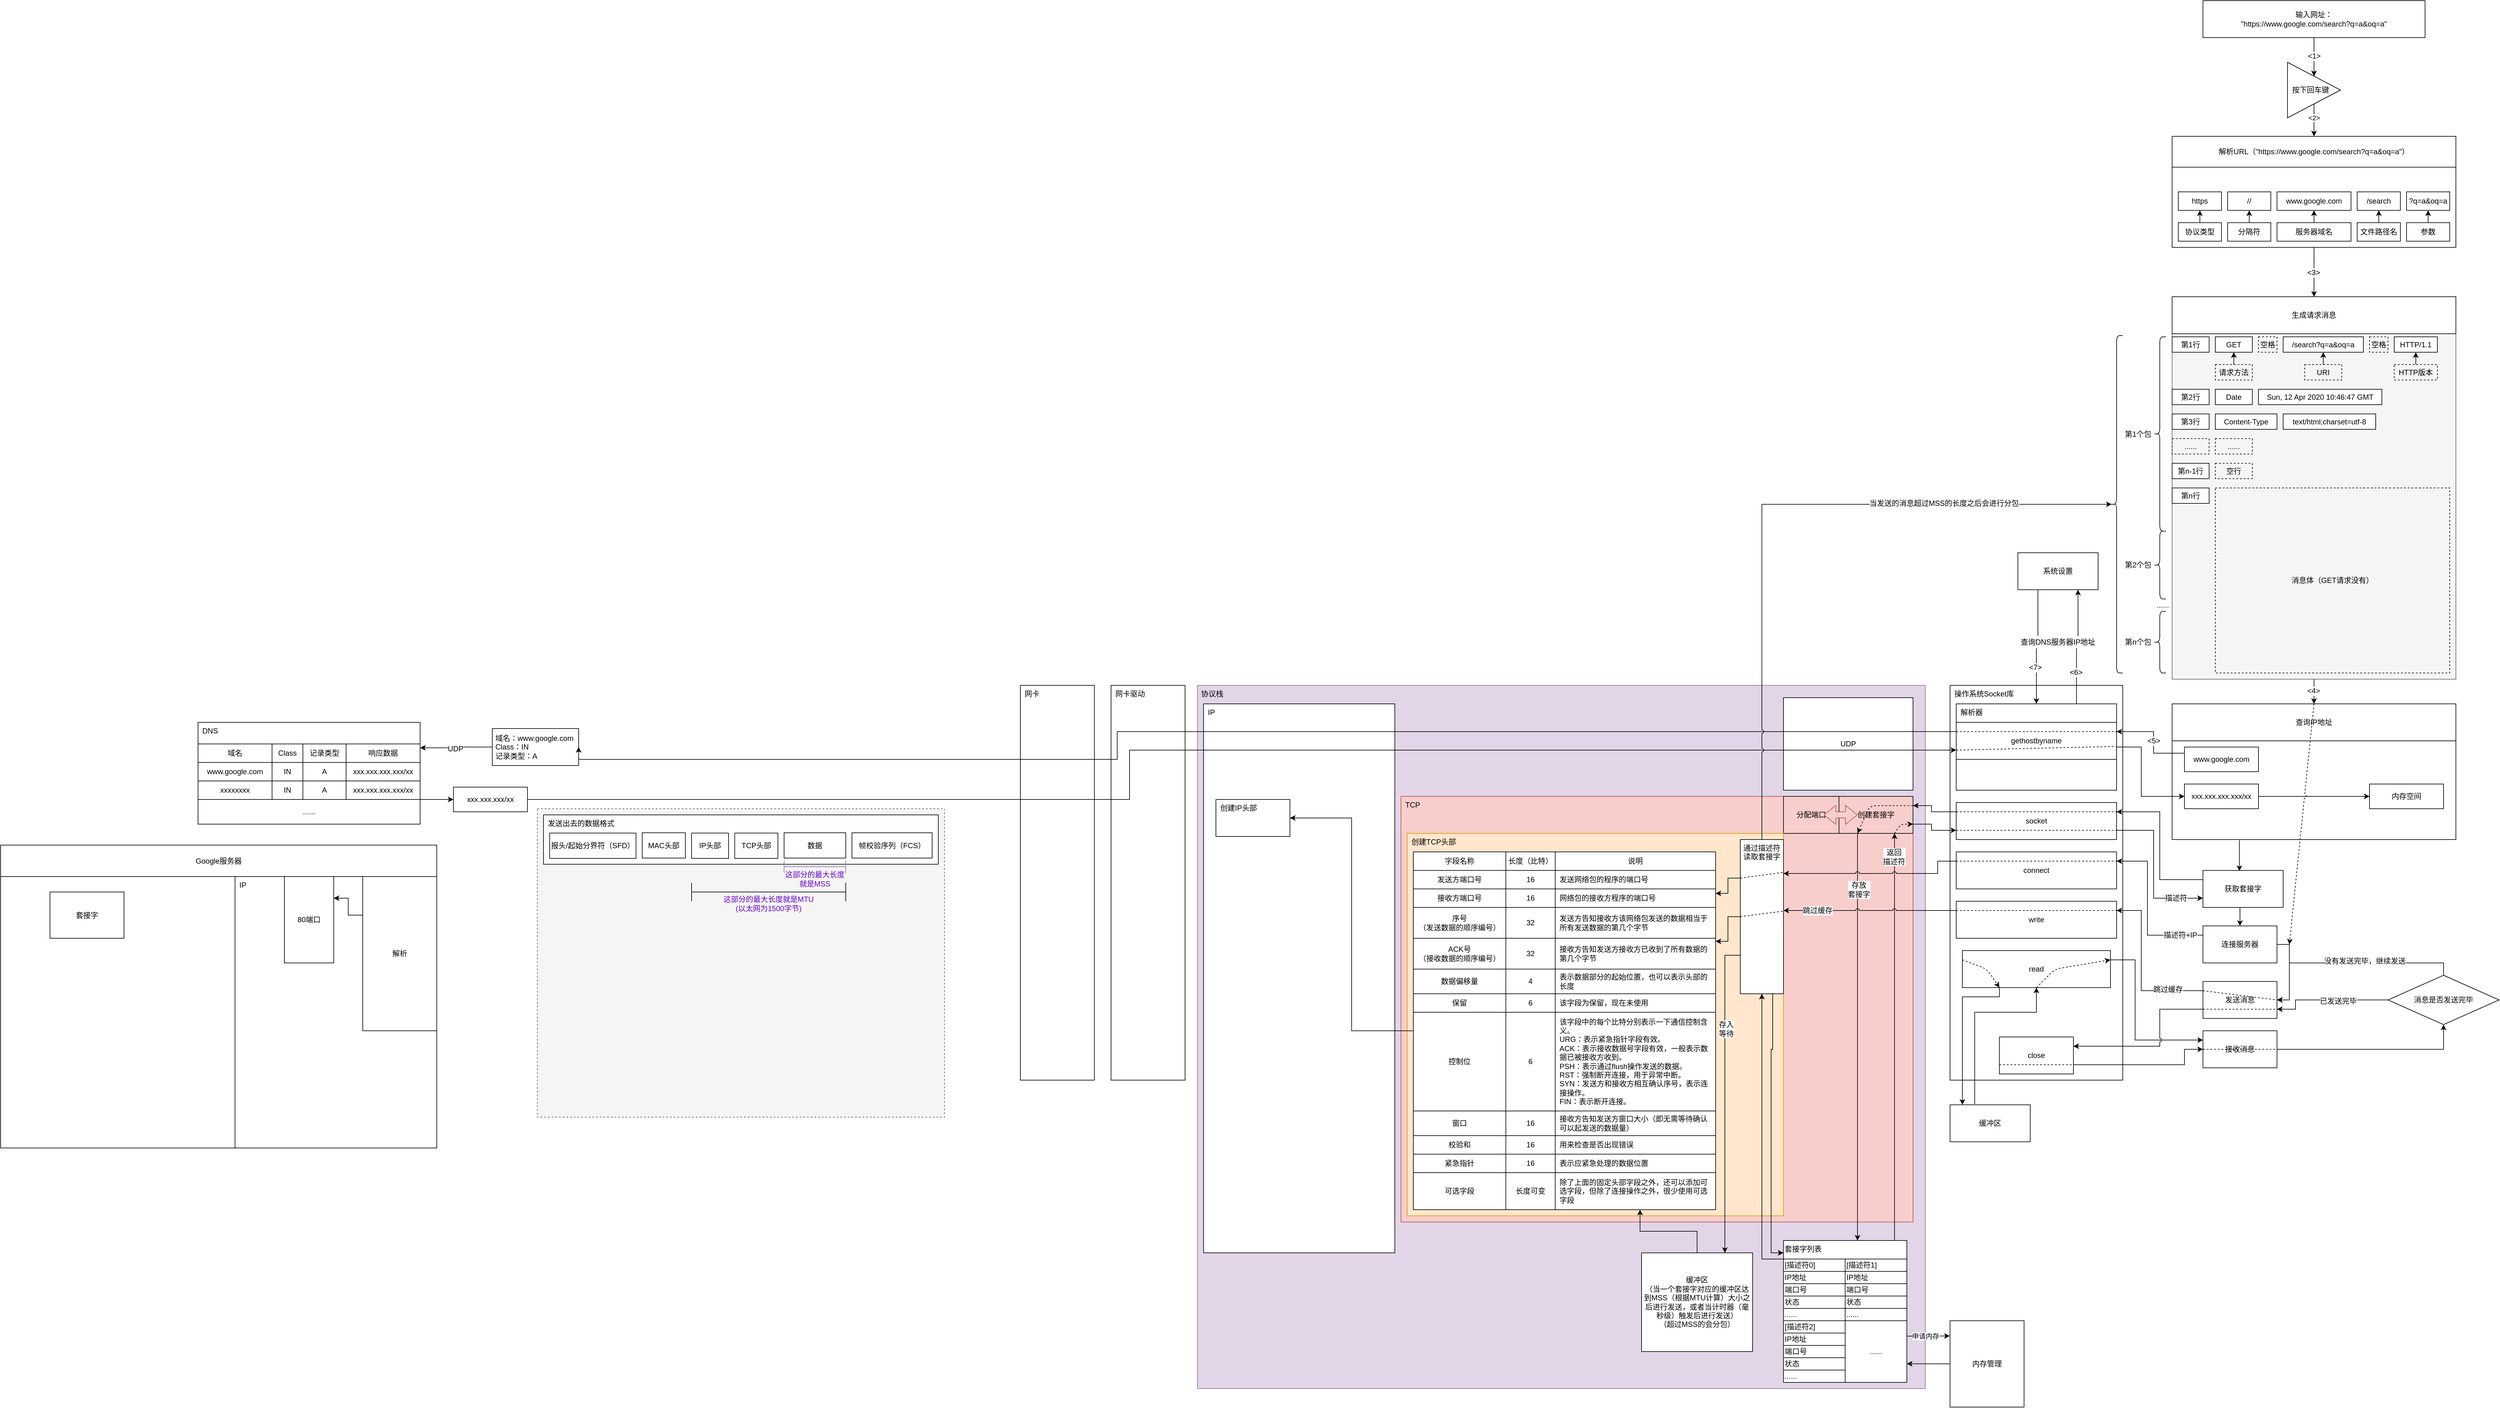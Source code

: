 <mxfile version="12.9.9" type="device"><diagram id="JnX8HNNahQ_qXufiGFfU" name="第 1 页"><mxGraphModel dx="5039" dy="1849" grid="1" gridSize="10" guides="1" tooltips="1" connect="1" arrows="1" fold="1" page="1" pageScale="1" pageWidth="827" pageHeight="1169" math="0" shadow="0"><root><mxCell id="0"/><mxCell id="1" parent="0"/><mxCell id="wdhtTnCW7KZ5HWZmlztg-272" value="" style="rounded=0;whiteSpace=wrap;html=1;labelBackgroundColor=#ffffff;strokeColor=#666666;align=center;dashed=1;fillColor=#f5f5f5;fontColor=#333333;" parent="1" vertex="1"><mxGeometry x="-2450" y="1090" width="660" height="500" as="geometry"/></mxCell><mxCell id="wdhtTnCW7KZ5HWZmlztg-132" value="" style="rounded=0;whiteSpace=wrap;html=1;labelBackgroundColor=#ffffff;strokeColor=#000000;align=left;" parent="1" vertex="1"><mxGeometry x="-3320" y="1149" width="707" height="491" as="geometry"/></mxCell><mxCell id="wdhtTnCW7KZ5HWZmlztg-240" value="IP" style="rounded=0;whiteSpace=wrap;html=1;labelBackgroundColor=#ffffff;strokeColor=#000000;align=left;verticalAlign=top;spacingLeft=5;" parent="1" vertex="1"><mxGeometry x="-2940" y="1200" width="327" height="440" as="geometry"/></mxCell><mxCell id="wdhtTnCW7KZ5HWZmlztg-241" value="解析" style="rounded=0;whiteSpace=wrap;html=1;labelBackgroundColor=#ffffff;strokeColor=#000000;align=center;" parent="1" vertex="1"><mxGeometry x="-2733" y="1200" width="120" height="250" as="geometry"/></mxCell><mxCell id="wdhtTnCW7KZ5HWZmlztg-58" value="操作系统Socket库" style="rounded=0;whiteSpace=wrap;html=1;strokeColor=#000000;verticalAlign=top;align=left;spacingLeft=5;" parent="1" vertex="1"><mxGeometry x="-160" y="890" width="280" height="640" as="geometry"/></mxCell><mxCell id="wdhtTnCW7KZ5HWZmlztg-193" style="edgeStyle=orthogonalEdgeStyle;rounded=0;jumpStyle=arc;orthogonalLoop=1;jettySize=auto;html=1;exitX=0.75;exitY=0;exitDx=0;exitDy=0;entryX=0.75;entryY=1;entryDx=0;entryDy=0;" parent="1" source="wdhtTnCW7KZ5HWZmlztg-107" target="wdhtTnCW7KZ5HWZmlztg-75" edge="1"><mxGeometry relative="1" as="geometry"/></mxCell><mxCell id="wdhtTnCW7KZ5HWZmlztg-286" value="&amp;lt;6&amp;gt;" style="text;html=1;align=center;verticalAlign=middle;resizable=0;points=[];fontColor=#000000;labelBackgroundColor=#ffffff;" parent="wdhtTnCW7KZ5HWZmlztg-193" vertex="1" connectable="0"><mxGeometry x="-0.456" y="1" relative="1" as="geometry"><mxPoint as="offset"/></mxGeometry></mxCell><mxCell id="wdhtTnCW7KZ5HWZmlztg-107" value="解析器" style="rounded=0;whiteSpace=wrap;html=1;labelBackgroundColor=#ffffff;strokeColor=#000000;align=left;verticalAlign=top;spacingLeft=5;" parent="1" vertex="1"><mxGeometry x="-150" y="920" width="260" height="140" as="geometry"/></mxCell><mxCell id="wdhtTnCW7KZ5HWZmlztg-189" value="&lt;span&gt;gethostbyname&lt;/span&gt;" style="rounded=0;whiteSpace=wrap;html=1;labelBackgroundColor=#ffffff;strokeColor=#000000;align=center;" parent="1" vertex="1"><mxGeometry x="-150" y="950" width="260" height="60" as="geometry"/></mxCell><mxCell id="wdhtTnCW7KZ5HWZmlztg-188" value="网卡" style="rounded=0;whiteSpace=wrap;html=1;labelBackgroundColor=#ffffff;strokeColor=#000000;align=left;verticalAlign=top;spacingLeft=5;" parent="1" vertex="1"><mxGeometry x="-1667" y="890" width="120" height="640" as="geometry"/></mxCell><mxCell id="wdhtTnCW7KZ5HWZmlztg-186" value="网卡驱动" style="rounded=0;whiteSpace=wrap;html=1;labelBackgroundColor=#ffffff;strokeColor=#000000;align=left;verticalAlign=top;spacingLeft=5;" parent="1" vertex="1"><mxGeometry x="-1520" y="890" width="120" height="640" as="geometry"/></mxCell><mxCell id="wdhtTnCW7KZ5HWZmlztg-71" value="协议栈" style="rounded=0;whiteSpace=wrap;html=1;labelBackgroundColor=none;strokeColor=#9673a6;align=left;verticalAlign=top;spacingLeft=4;fillColor=#e1d5e7;" parent="1" vertex="1"><mxGeometry x="-1380" y="890" width="1180" height="1140" as="geometry"/></mxCell><mxCell id="wdhtTnCW7KZ5HWZmlztg-184" value="UDP" style="rounded=0;whiteSpace=wrap;html=1;labelBackgroundColor=#ffffff;strokeColor=#000000;align=center;" parent="1" vertex="1"><mxGeometry x="-430" y="910" width="210" height="150" as="geometry"/></mxCell><mxCell id="wdhtTnCW7KZ5HWZmlztg-185" value="IP" style="rounded=0;whiteSpace=wrap;html=1;labelBackgroundColor=#ffffff;strokeColor=#000000;align=left;verticalAlign=top;spacingLeft=5;" parent="1" vertex="1"><mxGeometry x="-1370" y="920" width="310" height="890" as="geometry"/></mxCell><mxCell id="wdhtTnCW7KZ5HWZmlztg-183" value="TCP" style="rounded=0;whiteSpace=wrap;html=1;labelBackgroundColor=none;strokeColor=#b85450;align=left;verticalAlign=top;spacingLeft=5;fillColor=#f8cecc;" parent="1" vertex="1"><mxGeometry x="-1050" y="1070" width="830" height="690" as="geometry"/></mxCell><mxCell id="wdhtTnCW7KZ5HWZmlztg-5" value="" style="rounded=0;whiteSpace=wrap;html=1;" parent="1" vertex="1"><mxGeometry x="200" width="460" height="180" as="geometry"/></mxCell><mxCell id="wdhtTnCW7KZ5HWZmlztg-4" style="edgeStyle=orthogonalEdgeStyle;rounded=0;orthogonalLoop=1;jettySize=auto;html=1;exitX=0.5;exitY=1;exitDx=0;exitDy=0;entryX=0.5;entryY=0;entryDx=0;entryDy=0;" parent="1" source="wdhtTnCW7KZ5HWZmlztg-2" target="wdhtTnCW7KZ5HWZmlztg-3" edge="1"><mxGeometry relative="1" as="geometry"/></mxCell><mxCell id="wdhtTnCW7KZ5HWZmlztg-282" value="&lt;font color=&quot;#000000&quot;&gt;&amp;lt;1&amp;gt;&lt;/font&gt;" style="text;html=1;align=center;verticalAlign=middle;resizable=0;points=[];fontColor=#6600CC;labelBackgroundColor=#ffffff;" parent="wdhtTnCW7KZ5HWZmlztg-4" vertex="1" connectable="0"><mxGeometry x="0.28" relative="1" as="geometry"><mxPoint y="-10" as="offset"/></mxGeometry></mxCell><mxCell id="wdhtTnCW7KZ5HWZmlztg-2" value="输入网址：&lt;br&gt;&quot;https://www.google.com/search?q=a&amp;amp;oq=a&quot;" style="rounded=0;whiteSpace=wrap;html=1;" parent="1" vertex="1"><mxGeometry x="250" y="-220" width="360" height="60" as="geometry"/></mxCell><mxCell id="wdhtTnCW7KZ5HWZmlztg-23" value="&amp;lt;2&amp;gt;" style="edgeStyle=orthogonalEdgeStyle;rounded=0;orthogonalLoop=1;jettySize=auto;html=1;exitX=0.5;exitY=1;exitDx=0;exitDy=0;entryX=0.5;entryY=0;entryDx=0;entryDy=0;" parent="1" source="wdhtTnCW7KZ5HWZmlztg-3" target="wdhtTnCW7KZ5HWZmlztg-6" edge="1"><mxGeometry x="0.448" y="10" relative="1" as="geometry"><mxPoint x="-10" y="-10" as="offset"/></mxGeometry></mxCell><mxCell id="wdhtTnCW7KZ5HWZmlztg-3" value="按下回车键" style="triangle;whiteSpace=wrap;html=1;spacingLeft=-11;" parent="1" vertex="1"><mxGeometry x="387" y="-120" width="86" height="90" as="geometry"/></mxCell><mxCell id="wdhtTnCW7KZ5HWZmlztg-26" style="edgeStyle=orthogonalEdgeStyle;rounded=0;orthogonalLoop=1;jettySize=auto;html=1;exitX=0.5;exitY=1;exitDx=0;exitDy=0;entryX=0.5;entryY=0;entryDx=0;entryDy=0;" parent="1" source="wdhtTnCW7KZ5HWZmlztg-5" target="wdhtTnCW7KZ5HWZmlztg-25" edge="1"><mxGeometry relative="1" as="geometry"/></mxCell><mxCell id="wdhtTnCW7KZ5HWZmlztg-283" value="&lt;font color=&quot;#000000&quot;&gt;&amp;lt;3&amp;gt;&lt;/font&gt;" style="text;html=1;align=center;verticalAlign=middle;resizable=0;points=[];fontColor=#6600CC;labelBackgroundColor=#ffffff;" parent="wdhtTnCW7KZ5HWZmlztg-26" vertex="1" connectable="0"><mxGeometry x="0.025" y="-1" relative="1" as="geometry"><mxPoint as="offset"/></mxGeometry></mxCell><mxCell id="wdhtTnCW7KZ5HWZmlztg-6" value="解析URL（&quot;https://www.google.com/search?q=a&amp;amp;oq=a&quot;）" style="rounded=0;whiteSpace=wrap;html=1;" parent="1" vertex="1"><mxGeometry x="200" width="460" height="50" as="geometry"/></mxCell><mxCell id="wdhtTnCW7KZ5HWZmlztg-7" value="https" style="rounded=0;whiteSpace=wrap;html=1;" parent="1" vertex="1"><mxGeometry x="210" y="90" width="70" height="30" as="geometry"/></mxCell><mxCell id="wdhtTnCW7KZ5HWZmlztg-10" style="edgeStyle=orthogonalEdgeStyle;rounded=0;orthogonalLoop=1;jettySize=auto;html=1;exitX=0.5;exitY=0;exitDx=0;exitDy=0;entryX=0.5;entryY=1;entryDx=0;entryDy=0;" parent="1" source="wdhtTnCW7KZ5HWZmlztg-9" target="wdhtTnCW7KZ5HWZmlztg-7" edge="1"><mxGeometry relative="1" as="geometry"/></mxCell><mxCell id="wdhtTnCW7KZ5HWZmlztg-9" value="协议类型" style="rounded=0;whiteSpace=wrap;html=1;" parent="1" vertex="1"><mxGeometry x="210" y="140" width="70" height="30" as="geometry"/></mxCell><mxCell id="wdhtTnCW7KZ5HWZmlztg-11" value="//" style="rounded=0;whiteSpace=wrap;html=1;" parent="1" vertex="1"><mxGeometry x="290" y="90" width="70" height="30" as="geometry"/></mxCell><mxCell id="wdhtTnCW7KZ5HWZmlztg-12" style="edgeStyle=orthogonalEdgeStyle;rounded=0;orthogonalLoop=1;jettySize=auto;html=1;exitX=0.5;exitY=0;exitDx=0;exitDy=0;entryX=0.5;entryY=1;entryDx=0;entryDy=0;" parent="1" source="wdhtTnCW7KZ5HWZmlztg-13" target="wdhtTnCW7KZ5HWZmlztg-11" edge="1"><mxGeometry relative="1" as="geometry"/></mxCell><mxCell id="wdhtTnCW7KZ5HWZmlztg-13" value="分隔符" style="rounded=0;whiteSpace=wrap;html=1;" parent="1" vertex="1"><mxGeometry x="290" y="140" width="70" height="30" as="geometry"/></mxCell><mxCell id="wdhtTnCW7KZ5HWZmlztg-14" value="www.google.com" style="rounded=0;whiteSpace=wrap;html=1;" parent="1" vertex="1"><mxGeometry x="370" y="90" width="120" height="30" as="geometry"/></mxCell><mxCell id="wdhtTnCW7KZ5HWZmlztg-15" style="edgeStyle=orthogonalEdgeStyle;rounded=0;orthogonalLoop=1;jettySize=auto;html=1;exitX=0.5;exitY=0;exitDx=0;exitDy=0;entryX=0.5;entryY=1;entryDx=0;entryDy=0;" parent="1" source="wdhtTnCW7KZ5HWZmlztg-16" target="wdhtTnCW7KZ5HWZmlztg-14" edge="1"><mxGeometry relative="1" as="geometry"/></mxCell><mxCell id="wdhtTnCW7KZ5HWZmlztg-16" value="服务器域名" style="rounded=0;whiteSpace=wrap;html=1;" parent="1" vertex="1"><mxGeometry x="370" y="140" width="120" height="30" as="geometry"/></mxCell><mxCell id="wdhtTnCW7KZ5HWZmlztg-17" value="/search" style="rounded=0;whiteSpace=wrap;html=1;" parent="1" vertex="1"><mxGeometry x="500" y="90" width="70" height="30" as="geometry"/></mxCell><mxCell id="wdhtTnCW7KZ5HWZmlztg-18" style="edgeStyle=orthogonalEdgeStyle;rounded=0;orthogonalLoop=1;jettySize=auto;html=1;exitX=0.5;exitY=0;exitDx=0;exitDy=0;entryX=0.5;entryY=1;entryDx=0;entryDy=0;" parent="1" source="wdhtTnCW7KZ5HWZmlztg-19" target="wdhtTnCW7KZ5HWZmlztg-17" edge="1"><mxGeometry relative="1" as="geometry"/></mxCell><mxCell id="wdhtTnCW7KZ5HWZmlztg-19" value="文件路径名" style="rounded=0;whiteSpace=wrap;html=1;" parent="1" vertex="1"><mxGeometry x="500" y="140" width="70" height="30" as="geometry"/></mxCell><mxCell id="wdhtTnCW7KZ5HWZmlztg-20" value="?q=a&amp;amp;oq=a" style="rounded=0;whiteSpace=wrap;html=1;" parent="1" vertex="1"><mxGeometry x="580" y="90" width="70" height="30" as="geometry"/></mxCell><mxCell id="wdhtTnCW7KZ5HWZmlztg-21" style="edgeStyle=orthogonalEdgeStyle;rounded=0;orthogonalLoop=1;jettySize=auto;html=1;exitX=0.5;exitY=0;exitDx=0;exitDy=0;entryX=0.5;entryY=1;entryDx=0;entryDy=0;" parent="1" source="wdhtTnCW7KZ5HWZmlztg-22" target="wdhtTnCW7KZ5HWZmlztg-20" edge="1"><mxGeometry relative="1" as="geometry"/></mxCell><mxCell id="wdhtTnCW7KZ5HWZmlztg-22" value="参数" style="rounded=0;whiteSpace=wrap;html=1;" parent="1" vertex="1"><mxGeometry x="580" y="140" width="70" height="30" as="geometry"/></mxCell><mxCell id="wdhtTnCW7KZ5HWZmlztg-74" style="edgeStyle=orthogonalEdgeStyle;rounded=0;orthogonalLoop=1;jettySize=auto;html=1;exitX=0.5;exitY=1;exitDx=0;exitDy=0;entryX=0.5;entryY=0;entryDx=0;entryDy=0;" parent="1" source="wdhtTnCW7KZ5HWZmlztg-24" target="wdhtTnCW7KZ5HWZmlztg-57" edge="1"><mxGeometry relative="1" as="geometry"/></mxCell><mxCell id="wdhtTnCW7KZ5HWZmlztg-284" value="&lt;font&gt;&amp;lt;4&amp;gt;&lt;/font&gt;" style="text;html=1;align=center;verticalAlign=middle;resizable=0;points=[];fontColor=#000000;labelBackgroundColor=#ffffff;" parent="wdhtTnCW7KZ5HWZmlztg-74" vertex="1" connectable="0"><mxGeometry x="-0.067" y="-1" relative="1" as="geometry"><mxPoint as="offset"/></mxGeometry></mxCell><mxCell id="wdhtTnCW7KZ5HWZmlztg-24" value="" style="rounded=0;whiteSpace=wrap;html=1;fillColor=#f5f5f5;strokeColor=#666666;fontColor=#333333;" parent="1" vertex="1"><mxGeometry x="200" y="260" width="460" height="620" as="geometry"/></mxCell><mxCell id="wdhtTnCW7KZ5HWZmlztg-25" value="生成请求消息" style="rounded=0;whiteSpace=wrap;html=1;" parent="1" vertex="1"><mxGeometry x="200" y="260" width="460" height="60" as="geometry"/></mxCell><mxCell id="wdhtTnCW7KZ5HWZmlztg-27" value="第1行" style="rounded=0;whiteSpace=wrap;html=1;" parent="1" vertex="1"><mxGeometry x="200" y="325" width="60" height="25" as="geometry"/></mxCell><mxCell id="wdhtTnCW7KZ5HWZmlztg-28" value="GET" style="rounded=0;whiteSpace=wrap;html=1;" parent="1" vertex="1"><mxGeometry x="270" y="325" width="60" height="25" as="geometry"/></mxCell><mxCell id="wdhtTnCW7KZ5HWZmlztg-31" style="edgeStyle=orthogonalEdgeStyle;rounded=0;orthogonalLoop=1;jettySize=auto;html=1;exitX=0.5;exitY=0;exitDx=0;exitDy=0;entryX=0.5;entryY=1;entryDx=0;entryDy=0;" parent="1" source="wdhtTnCW7KZ5HWZmlztg-30" target="wdhtTnCW7KZ5HWZmlztg-28" edge="1"><mxGeometry relative="1" as="geometry"/></mxCell><mxCell id="wdhtTnCW7KZ5HWZmlztg-30" value="请求方法" style="rounded=0;whiteSpace=wrap;html=1;dashed=1;fillColor=none;" parent="1" vertex="1"><mxGeometry x="270" y="370" width="60" height="25" as="geometry"/></mxCell><mxCell id="wdhtTnCW7KZ5HWZmlztg-32" value="空格" style="rounded=0;whiteSpace=wrap;html=1;strokeColor=#000000;dashed=1;fillColor=none;" parent="1" vertex="1"><mxGeometry x="340" y="325" width="30" height="25" as="geometry"/></mxCell><mxCell id="wdhtTnCW7KZ5HWZmlztg-33" value="/search?q=a&amp;amp;oq=a" style="rounded=0;whiteSpace=wrap;html=1;" parent="1" vertex="1"><mxGeometry x="380" y="325" width="130" height="25" as="geometry"/></mxCell><mxCell id="wdhtTnCW7KZ5HWZmlztg-35" style="edgeStyle=orthogonalEdgeStyle;rounded=0;orthogonalLoop=1;jettySize=auto;html=1;exitX=0.5;exitY=0;exitDx=0;exitDy=0;entryX=0.5;entryY=1;entryDx=0;entryDy=0;" parent="1" source="wdhtTnCW7KZ5HWZmlztg-34" target="wdhtTnCW7KZ5HWZmlztg-33" edge="1"><mxGeometry relative="1" as="geometry"/></mxCell><mxCell id="wdhtTnCW7KZ5HWZmlztg-34" value="URI" style="rounded=0;whiteSpace=wrap;html=1;dashed=1;fillColor=none;" parent="1" vertex="1"><mxGeometry x="415" y="370" width="60" height="25" as="geometry"/></mxCell><mxCell id="wdhtTnCW7KZ5HWZmlztg-36" value="空格" style="rounded=0;whiteSpace=wrap;html=1;dashed=1;fillColor=none;" parent="1" vertex="1"><mxGeometry x="520" y="325" width="30" height="25" as="geometry"/></mxCell><mxCell id="wdhtTnCW7KZ5HWZmlztg-37" value="HTTP/1.1" style="rounded=0;whiteSpace=wrap;html=1;" parent="1" vertex="1"><mxGeometry x="560" y="325" width="70" height="25" as="geometry"/></mxCell><mxCell id="wdhtTnCW7KZ5HWZmlztg-39" style="edgeStyle=orthogonalEdgeStyle;rounded=0;orthogonalLoop=1;jettySize=auto;html=1;exitX=0.5;exitY=0;exitDx=0;exitDy=0;entryX=0.5;entryY=1;entryDx=0;entryDy=0;" parent="1" source="wdhtTnCW7KZ5HWZmlztg-38" target="wdhtTnCW7KZ5HWZmlztg-37" edge="1"><mxGeometry relative="1" as="geometry"/></mxCell><mxCell id="wdhtTnCW7KZ5HWZmlztg-38" value="HTTP版本" style="rounded=0;whiteSpace=wrap;html=1;dashed=1;fillColor=none;" parent="1" vertex="1"><mxGeometry x="560" y="370" width="70" height="25" as="geometry"/></mxCell><mxCell id="wdhtTnCW7KZ5HWZmlztg-40" value="第2行" style="rounded=0;whiteSpace=wrap;html=1;" parent="1" vertex="1"><mxGeometry x="200" y="410" width="60" height="25" as="geometry"/></mxCell><mxCell id="wdhtTnCW7KZ5HWZmlztg-41" value="Date" style="rounded=0;whiteSpace=wrap;html=1;" parent="1" vertex="1"><mxGeometry x="270" y="410" width="60" height="25" as="geometry"/></mxCell><mxCell id="wdhtTnCW7KZ5HWZmlztg-43" value="Sun, 12 Apr 2020 10:46:47 GMT" style="rounded=0;whiteSpace=wrap;html=1;" parent="1" vertex="1"><mxGeometry x="340" y="410" width="200" height="25" as="geometry"/></mxCell><mxCell id="wdhtTnCW7KZ5HWZmlztg-44" value="Content-Type" style="rounded=0;whiteSpace=wrap;html=1;" parent="1" vertex="1"><mxGeometry x="270" y="450" width="100" height="25" as="geometry"/></mxCell><mxCell id="wdhtTnCW7KZ5HWZmlztg-45" value="第3行" style="rounded=0;whiteSpace=wrap;html=1;" parent="1" vertex="1"><mxGeometry x="200" y="450" width="60" height="25" as="geometry"/></mxCell><mxCell id="wdhtTnCW7KZ5HWZmlztg-46" value="......" style="rounded=0;whiteSpace=wrap;html=1;dashed=1;fillColor=none;" parent="1" vertex="1"><mxGeometry x="200" y="490" width="60" height="25" as="geometry"/></mxCell><mxCell id="wdhtTnCW7KZ5HWZmlztg-47" value="......" style="rounded=0;whiteSpace=wrap;html=1;dashed=1;fillColor=none;" parent="1" vertex="1"><mxGeometry x="270" y="490" width="60" height="25" as="geometry"/></mxCell><mxCell id="wdhtTnCW7KZ5HWZmlztg-48" value="text/html;charset=utf-8" style="rounded=0;whiteSpace=wrap;html=1;" parent="1" vertex="1"><mxGeometry x="380" y="450" width="150" height="25" as="geometry"/></mxCell><mxCell id="wdhtTnCW7KZ5HWZmlztg-49" value="第n-1行" style="rounded=0;whiteSpace=wrap;html=1;" parent="1" vertex="1"><mxGeometry x="200" y="530" width="60" height="25" as="geometry"/></mxCell><mxCell id="wdhtTnCW7KZ5HWZmlztg-51" value="空行" style="rounded=0;whiteSpace=wrap;html=1;dashed=1;fillColor=none;" parent="1" vertex="1"><mxGeometry x="270" y="530" width="60" height="25" as="geometry"/></mxCell><mxCell id="wdhtTnCW7KZ5HWZmlztg-52" value="第n行" style="rounded=0;whiteSpace=wrap;html=1;" parent="1" vertex="1"><mxGeometry x="200" y="570" width="60" height="25" as="geometry"/></mxCell><mxCell id="wdhtTnCW7KZ5HWZmlztg-53" value="消息体（GET请求没有）" style="rounded=0;whiteSpace=wrap;html=1;dashed=1;fillColor=none;" parent="1" vertex="1"><mxGeometry x="270" y="570" width="380" height="300" as="geometry"/></mxCell><mxCell id="wdhtTnCW7KZ5HWZmlztg-112" style="edgeStyle=orthogonalEdgeStyle;rounded=0;orthogonalLoop=1;jettySize=auto;html=1;exitX=0.237;exitY=1.005;exitDx=0;exitDy=0;entryX=0.454;entryY=0.017;entryDx=0;entryDy=0;exitPerimeter=0;entryPerimeter=0;" parent="1" source="wdhtTnCW7KZ5HWZmlztg-56" target="wdhtTnCW7KZ5HWZmlztg-111" edge="1"><mxGeometry relative="1" as="geometry"/></mxCell><mxCell id="wdhtTnCW7KZ5HWZmlztg-56" value="" style="rounded=0;whiteSpace=wrap;html=1;strokeColor=#000000;" parent="1" vertex="1"><mxGeometry x="200" y="920" width="460" height="220" as="geometry"/></mxCell><mxCell id="wdhtTnCW7KZ5HWZmlztg-57" value="查询IP地址" style="rounded=0;whiteSpace=wrap;html=1;strokeColor=#000000;" parent="1" vertex="1"><mxGeometry x="200" y="920" width="460" height="60" as="geometry"/></mxCell><mxCell id="wdhtTnCW7KZ5HWZmlztg-190" style="edgeStyle=orthogonalEdgeStyle;rounded=0;jumpStyle=arc;orthogonalLoop=1;jettySize=auto;html=1;exitX=0;exitY=0.25;exitDx=0;exitDy=0;entryX=1;entryY=0.25;entryDx=0;entryDy=0;" parent="1" source="wdhtTnCW7KZ5HWZmlztg-60" target="wdhtTnCW7KZ5HWZmlztg-189" edge="1"><mxGeometry relative="1" as="geometry"><Array as="points"><mxPoint x="170" y="1000"/><mxPoint x="170" y="965"/></Array></mxGeometry></mxCell><mxCell id="wdhtTnCW7KZ5HWZmlztg-285" value="&amp;lt;5&amp;gt;" style="text;html=1;align=center;verticalAlign=middle;resizable=0;points=[];fontColor=#000000;labelBackgroundColor=#ffffff;" parent="wdhtTnCW7KZ5HWZmlztg-190" vertex="1" connectable="0"><mxGeometry x="-0.462" y="-4" relative="1" as="geometry"><mxPoint x="-11" y="-16" as="offset"/></mxGeometry></mxCell><mxCell id="wdhtTnCW7KZ5HWZmlztg-60" value="www.google.com" style="rounded=0;whiteSpace=wrap;html=1;strokeColor=#000000;" parent="1" vertex="1"><mxGeometry x="220" y="990" width="120" height="40" as="geometry"/></mxCell><mxCell id="wdhtTnCW7KZ5HWZmlztg-68" style="edgeStyle=orthogonalEdgeStyle;rounded=0;orthogonalLoop=1;jettySize=auto;html=1;exitX=1;exitY=0.5;exitDx=0;exitDy=0;entryX=0;entryY=0.5;entryDx=0;entryDy=0;" parent="1" source="wdhtTnCW7KZ5HWZmlztg-62" target="wdhtTnCW7KZ5HWZmlztg-67" edge="1"><mxGeometry relative="1" as="geometry"/></mxCell><mxCell id="wdhtTnCW7KZ5HWZmlztg-62" value="xxx.xxx.xxx.xxx/xx" style="rounded=0;whiteSpace=wrap;html=1;strokeColor=#000000;" parent="1" vertex="1"><mxGeometry x="220" y="1050" width="120" height="40" as="geometry"/></mxCell><mxCell id="wdhtTnCW7KZ5HWZmlztg-64" value="DNS" style="rounded=0;whiteSpace=wrap;html=1;strokeColor=#000000;align=left;verticalAlign=top;spacingLeft=5;" parent="1" vertex="1"><mxGeometry x="-3000" y="950" width="360" height="165" as="geometry"/></mxCell><mxCell id="wdhtTnCW7KZ5HWZmlztg-67" value="内存空间" style="rounded=0;whiteSpace=wrap;html=1;strokeColor=#000000;" parent="1" vertex="1"><mxGeometry x="520" y="1050" width="120" height="40" as="geometry"/></mxCell><mxCell id="wdhtTnCW7KZ5HWZmlztg-77" style="edgeStyle=orthogonalEdgeStyle;rounded=0;orthogonalLoop=1;jettySize=auto;html=1;exitX=0.25;exitY=1;exitDx=0;exitDy=0;entryX=0.5;entryY=0;entryDx=0;entryDy=0;" parent="1" source="wdhtTnCW7KZ5HWZmlztg-75" target="wdhtTnCW7KZ5HWZmlztg-107" edge="1"><mxGeometry relative="1" as="geometry"><mxPoint x="-20" y="890" as="targetPoint"/></mxGeometry></mxCell><mxCell id="wdhtTnCW7KZ5HWZmlztg-287" value="&amp;lt;7&amp;gt;" style="text;html=1;align=center;verticalAlign=middle;resizable=0;points=[];fontColor=#000000;labelBackgroundColor=#ffffff;" parent="wdhtTnCW7KZ5HWZmlztg-77" vertex="1" connectable="0"><mxGeometry x="0.371" y="-2" relative="1" as="geometry"><mxPoint as="offset"/></mxGeometry></mxCell><mxCell id="wdhtTnCW7KZ5HWZmlztg-75" value="系统设置" style="rounded=0;whiteSpace=wrap;html=1;labelBackgroundColor=#ffffff;strokeColor=#000000;" parent="1" vertex="1"><mxGeometry x="-50" y="675" width="130" height="60" as="geometry"/></mxCell><mxCell id="wdhtTnCW7KZ5HWZmlztg-79" value="&lt;span style=&quot;background-color: rgb(248 , 249 , 250)&quot;&gt;查询DNS服务器IP地址&lt;/span&gt;" style="rounded=0;whiteSpace=wrap;html=1;labelBackgroundColor=#ffffff;strokeColor=none;" parent="1" vertex="1"><mxGeometry x="-50" y="810" width="130" height="20" as="geometry"/></mxCell><mxCell id="wdhtTnCW7KZ5HWZmlztg-86" style="edgeStyle=orthogonalEdgeStyle;rounded=0;orthogonalLoop=1;jettySize=auto;html=1;exitX=0;exitY=0.5;exitDx=0;exitDy=0;entryX=1;entryY=0.25;entryDx=0;entryDy=0;" parent="1" source="wdhtTnCW7KZ5HWZmlztg-84" target="wdhtTnCW7KZ5HWZmlztg-64" edge="1"><mxGeometry relative="1" as="geometry"/></mxCell><mxCell id="wdhtTnCW7KZ5HWZmlztg-87" value="UDP" style="text;html=1;align=center;verticalAlign=middle;resizable=0;points=[];labelBackgroundColor=#ffffff;" parent="wdhtTnCW7KZ5HWZmlztg-86" vertex="1" connectable="0"><mxGeometry x="0.05" y="1" relative="1" as="geometry"><mxPoint as="offset"/></mxGeometry></mxCell><mxCell id="wdhtTnCW7KZ5HWZmlztg-84" value="域名：www.google.com&lt;br&gt;Class：IN&lt;br&gt;记录类型：A" style="rounded=0;whiteSpace=wrap;html=1;labelBackgroundColor=#ffffff;strokeColor=#000000;align=left;spacingLeft=3;" parent="1" vertex="1"><mxGeometry x="-2523" y="960" width="140" height="60" as="geometry"/></mxCell><mxCell id="wdhtTnCW7KZ5HWZmlztg-88" value="响应数据" style="rounded=0;whiteSpace=wrap;html=1;labelBackgroundColor=#ffffff;strokeColor=#000000;align=center;" parent="1" vertex="1"><mxGeometry x="-2760" y="985" width="120" height="30" as="geometry"/></mxCell><mxCell id="wdhtTnCW7KZ5HWZmlztg-89" value="xxx.xxx.xxx.xxx/xx" style="rounded=0;whiteSpace=wrap;html=1;labelBackgroundColor=#ffffff;strokeColor=#000000;align=center;" parent="1" vertex="1"><mxGeometry x="-2760" y="1015" width="120" height="30" as="geometry"/></mxCell><mxCell id="wdhtTnCW7KZ5HWZmlztg-106" style="edgeStyle=orthogonalEdgeStyle;rounded=0;orthogonalLoop=1;jettySize=auto;html=1;exitX=1;exitY=1;exitDx=0;exitDy=0;entryX=0;entryY=0.5;entryDx=0;entryDy=0;" parent="1" source="wdhtTnCW7KZ5HWZmlztg-90" target="wdhtTnCW7KZ5HWZmlztg-104" edge="1"><mxGeometry relative="1" as="geometry"><Array as="points"><mxPoint x="-2603" y="1075"/><mxPoint x="-2603" y="1075"/></Array></mxGeometry></mxCell><mxCell id="wdhtTnCW7KZ5HWZmlztg-90" value="xxx.xxx.xxx.xxx/xx" style="rounded=0;whiteSpace=wrap;html=1;labelBackgroundColor=#ffffff;strokeColor=#000000;align=center;" parent="1" vertex="1"><mxGeometry x="-2760" y="1045" width="120" height="30" as="geometry"/></mxCell><mxCell id="wdhtTnCW7KZ5HWZmlztg-92" value="......" style="rounded=0;whiteSpace=wrap;html=1;labelBackgroundColor=#ffffff;strokeColor=#000000;align=center;" parent="1" vertex="1"><mxGeometry x="-3000" y="1075" width="360" height="40" as="geometry"/></mxCell><mxCell id="wdhtTnCW7KZ5HWZmlztg-93" value="记录类型" style="rounded=0;whiteSpace=wrap;html=1;labelBackgroundColor=#ffffff;strokeColor=#000000;align=center;" parent="1" vertex="1"><mxGeometry x="-2830" y="985" width="70" height="30" as="geometry"/></mxCell><mxCell id="wdhtTnCW7KZ5HWZmlztg-94" value="A" style="rounded=0;whiteSpace=wrap;html=1;labelBackgroundColor=#ffffff;strokeColor=#000000;align=center;" parent="1" vertex="1"><mxGeometry x="-2830" y="1015" width="70" height="30" as="geometry"/></mxCell><mxCell id="wdhtTnCW7KZ5HWZmlztg-95" value="A" style="rounded=0;whiteSpace=wrap;html=1;labelBackgroundColor=#ffffff;strokeColor=#000000;align=center;" parent="1" vertex="1"><mxGeometry x="-2830" y="1045" width="70" height="30" as="geometry"/></mxCell><mxCell id="wdhtTnCW7KZ5HWZmlztg-96" value="Class" style="rounded=0;whiteSpace=wrap;html=1;labelBackgroundColor=#ffffff;strokeColor=#000000;align=center;" parent="1" vertex="1"><mxGeometry x="-2880" y="985" width="50" height="30" as="geometry"/></mxCell><mxCell id="wdhtTnCW7KZ5HWZmlztg-97" value="IN" style="rounded=0;whiteSpace=wrap;html=1;labelBackgroundColor=#ffffff;strokeColor=#000000;align=center;" parent="1" vertex="1"><mxGeometry x="-2880" y="1015" width="50" height="30" as="geometry"/></mxCell><mxCell id="wdhtTnCW7KZ5HWZmlztg-98" value="IN" style="rounded=0;whiteSpace=wrap;html=1;labelBackgroundColor=#ffffff;strokeColor=#000000;align=center;" parent="1" vertex="1"><mxGeometry x="-2880" y="1045" width="50" height="30" as="geometry"/></mxCell><mxCell id="wdhtTnCW7KZ5HWZmlztg-99" value="域名" style="rounded=0;whiteSpace=wrap;html=1;labelBackgroundColor=#ffffff;strokeColor=#000000;align=center;" parent="1" vertex="1"><mxGeometry x="-3000" y="985" width="120" height="30" as="geometry"/></mxCell><mxCell id="wdhtTnCW7KZ5HWZmlztg-100" value="www.google.com" style="rounded=0;whiteSpace=wrap;html=1;labelBackgroundColor=#ffffff;strokeColor=#000000;align=center;" parent="1" vertex="1"><mxGeometry x="-3000" y="1015" width="120" height="30" as="geometry"/></mxCell><mxCell id="wdhtTnCW7KZ5HWZmlztg-101" value="xxxxxxxx" style="rounded=0;whiteSpace=wrap;html=1;labelBackgroundColor=#ffffff;strokeColor=#000000;align=center;" parent="1" vertex="1"><mxGeometry x="-3000" y="1045" width="120" height="30" as="geometry"/></mxCell><mxCell id="wdhtTnCW7KZ5HWZmlztg-128" style="edgeStyle=orthogonalEdgeStyle;rounded=0;orthogonalLoop=1;jettySize=auto;html=1;exitX=1;exitY=0.5;exitDx=0;exitDy=0;entryX=0;entryY=0.75;entryDx=0;entryDy=0;" parent="1" source="wdhtTnCW7KZ5HWZmlztg-104" target="wdhtTnCW7KZ5HWZmlztg-189" edge="1"><mxGeometry relative="1" as="geometry"><Array as="points"><mxPoint x="-1490" y="1075"/><mxPoint x="-1490" y="995"/></Array></mxGeometry></mxCell><mxCell id="wdhtTnCW7KZ5HWZmlztg-104" value="xxx.xxx.xxx/xx" style="rounded=0;whiteSpace=wrap;html=1;labelBackgroundColor=#ffffff;strokeColor=#000000;align=center;" parent="1" vertex="1"><mxGeometry x="-2586" y="1055" width="120" height="40" as="geometry"/></mxCell><mxCell id="wdhtTnCW7KZ5HWZmlztg-126" style="edgeStyle=orthogonalEdgeStyle;rounded=0;orthogonalLoop=1;jettySize=auto;html=1;exitX=0;exitY=0.25;exitDx=0;exitDy=0;entryX=1;entryY=0.5;entryDx=0;entryDy=0;" parent="1" source="wdhtTnCW7KZ5HWZmlztg-189" target="wdhtTnCW7KZ5HWZmlztg-84" edge="1"><mxGeometry relative="1" as="geometry"><Array as="points"><mxPoint x="-1510" y="965"/><mxPoint x="-1510" y="1010"/><mxPoint x="-2383" y="1010"/></Array></mxGeometry></mxCell><mxCell id="wdhtTnCW7KZ5HWZmlztg-117" style="edgeStyle=orthogonalEdgeStyle;rounded=0;orthogonalLoop=1;jettySize=auto;html=1;exitX=1;exitY=0.75;exitDx=0;exitDy=0;entryX=0;entryY=0.75;entryDx=0;entryDy=0;" parent="1" source="wdhtTnCW7KZ5HWZmlztg-108" target="wdhtTnCW7KZ5HWZmlztg-111" edge="1"><mxGeometry relative="1" as="geometry"><Array as="points"><mxPoint x="170" y="1125"/><mxPoint x="170" y="1235"/></Array></mxGeometry></mxCell><mxCell id="wdhtTnCW7KZ5HWZmlztg-121" value="描述符" style="text;html=1;align=center;verticalAlign=middle;resizable=0;points=[];labelBackgroundColor=#ffffff;" parent="wdhtTnCW7KZ5HWZmlztg-117" vertex="1" connectable="0"><mxGeometry x="0.649" relative="1" as="geometry"><mxPoint as="offset"/></mxGeometry></mxCell><mxCell id="wdhtTnCW7KZ5HWZmlztg-108" value="socket" style="rounded=0;whiteSpace=wrap;html=1;labelBackgroundColor=#ffffff;strokeColor=#000000;align=center;" parent="1" vertex="1"><mxGeometry x="-150" y="1080" width="260" height="60" as="geometry"/></mxCell><mxCell id="wdhtTnCW7KZ5HWZmlztg-109" value="connect" style="rounded=0;whiteSpace=wrap;html=1;labelBackgroundColor=#ffffff;strokeColor=#000000;align=center;" parent="1" vertex="1"><mxGeometry x="-150" y="1160" width="260" height="60" as="geometry"/></mxCell><mxCell id="wdhtTnCW7KZ5HWZmlztg-163" style="edgeStyle=orthogonalEdgeStyle;rounded=0;orthogonalLoop=1;jettySize=auto;html=1;exitX=0;exitY=0.25;exitDx=0;exitDy=0;entryX=1;entryY=0.25;entryDx=0;entryDy=0;" parent="1" source="wdhtTnCW7KZ5HWZmlztg-241" target="wdhtTnCW7KZ5HWZmlztg-135" edge="1"><mxGeometry relative="1" as="geometry"/></mxCell><mxCell id="wdhtTnCW7KZ5HWZmlztg-110" value="write" style="rounded=0;whiteSpace=wrap;html=1;labelBackgroundColor=#ffffff;strokeColor=#000000;align=center;" parent="1" vertex="1"><mxGeometry x="-150" y="1240" width="260" height="60" as="geometry"/></mxCell><mxCell id="wdhtTnCW7KZ5HWZmlztg-116" style="edgeStyle=orthogonalEdgeStyle;rounded=0;orthogonalLoop=1;jettySize=auto;html=1;exitX=0;exitY=0.25;exitDx=0;exitDy=0;entryX=1;entryY=0.25;entryDx=0;entryDy=0;" parent="1" source="wdhtTnCW7KZ5HWZmlztg-111" target="wdhtTnCW7KZ5HWZmlztg-108" edge="1"><mxGeometry relative="1" as="geometry"><Array as="points"><mxPoint x="180" y="1205"/><mxPoint x="180" y="1095"/></Array></mxGeometry></mxCell><mxCell id="wdhtTnCW7KZ5HWZmlztg-119" style="edgeStyle=orthogonalEdgeStyle;rounded=0;orthogonalLoop=1;jettySize=auto;html=1;exitX=0.5;exitY=1;exitDx=0;exitDy=0;entryX=0.5;entryY=0;entryDx=0;entryDy=0;" parent="1" source="wdhtTnCW7KZ5HWZmlztg-111" target="wdhtTnCW7KZ5HWZmlztg-118" edge="1"><mxGeometry relative="1" as="geometry"/></mxCell><mxCell id="wdhtTnCW7KZ5HWZmlztg-111" value="获取套接字" style="rounded=0;whiteSpace=wrap;html=1;labelBackgroundColor=#ffffff;strokeColor=#000000;align=center;" parent="1" vertex="1"><mxGeometry x="250" y="1190" width="130" height="60" as="geometry"/></mxCell><mxCell id="wdhtTnCW7KZ5HWZmlztg-120" style="edgeStyle=orthogonalEdgeStyle;rounded=0;orthogonalLoop=1;jettySize=auto;html=1;exitX=0;exitY=0.25;exitDx=0;exitDy=0;entryX=1;entryY=0.25;entryDx=0;entryDy=0;" parent="1" source="wdhtTnCW7KZ5HWZmlztg-118" target="wdhtTnCW7KZ5HWZmlztg-109" edge="1"><mxGeometry relative="1" as="geometry"><Array as="points"><mxPoint x="160" y="1295"/><mxPoint x="160" y="1175"/></Array></mxGeometry></mxCell><mxCell id="wdhtTnCW7KZ5HWZmlztg-122" value="描述符+IP" style="text;html=1;align=center;verticalAlign=middle;resizable=0;points=[];labelBackgroundColor=#ffffff;" parent="wdhtTnCW7KZ5HWZmlztg-120" vertex="1" connectable="0"><mxGeometry x="-0.639" y="-4" relative="1" as="geometry"><mxPoint x="10" y="4" as="offset"/></mxGeometry></mxCell><mxCell id="wdhtTnCW7KZ5HWZmlztg-150" style="edgeStyle=orthogonalEdgeStyle;rounded=0;orthogonalLoop=1;jettySize=auto;html=1;exitX=1;exitY=0.5;exitDx=0;exitDy=0;entryX=1;entryY=0.5;entryDx=0;entryDy=0;" parent="1" source="wdhtTnCW7KZ5HWZmlztg-118" target="wdhtTnCW7KZ5HWZmlztg-140" edge="1"><mxGeometry relative="1" as="geometry"/></mxCell><mxCell id="wdhtTnCW7KZ5HWZmlztg-118" value="连接服务器" style="rounded=0;whiteSpace=wrap;html=1;labelBackgroundColor=#ffffff;strokeColor=#000000;align=center;" parent="1" vertex="1"><mxGeometry x="250" y="1280" width="120" height="60" as="geometry"/></mxCell><mxCell id="wdhtTnCW7KZ5HWZmlztg-195" style="edgeStyle=orthogonalEdgeStyle;rounded=0;jumpStyle=arc;orthogonalLoop=1;jettySize=auto;html=1;exitX=0.25;exitY=1;exitDx=0;exitDy=0;entryX=0.6;entryY=0;entryDx=0;entryDy=0;entryPerimeter=0;" parent="1" source="wdhtTnCW7KZ5HWZmlztg-227" target="wdhtTnCW7KZ5HWZmlztg-194" edge="1"><mxGeometry relative="1" as="geometry"><mxPoint x="-310" y="1528" as="targetPoint"/></mxGeometry></mxCell><mxCell id="wdhtTnCW7KZ5HWZmlztg-199" value="存放&lt;br&gt;套接字" style="text;html=1;align=center;verticalAlign=middle;resizable=0;points=[];labelBackgroundColor=#ffffff;" parent="wdhtTnCW7KZ5HWZmlztg-195" vertex="1" connectable="0"><mxGeometry x="0.37" y="2" relative="1" as="geometry"><mxPoint y="-361" as="offset"/></mxGeometry></mxCell><mxCell id="wdhtTnCW7KZ5HWZmlztg-129" value="分配端口" style="rounded=0;whiteSpace=wrap;html=1;labelBackgroundColor=none;strokeColor=#000000;align=center;fillColor=none;" parent="1" vertex="1"><mxGeometry x="-430" y="1070" width="90" height="60" as="geometry"/></mxCell><mxCell id="wdhtTnCW7KZ5HWZmlztg-133" value="Google服务器" style="rounded=0;whiteSpace=wrap;html=1;labelBackgroundColor=#ffffff;strokeColor=#000000;align=center;" parent="1" vertex="1"><mxGeometry x="-3320" y="1149" width="707" height="51" as="geometry"/></mxCell><mxCell id="wdhtTnCW7KZ5HWZmlztg-134" value="套接字" style="rounded=0;whiteSpace=wrap;html=1;labelBackgroundColor=#ffffff;strokeColor=#000000;align=center;" parent="1" vertex="1"><mxGeometry x="-3240" y="1225" width="120" height="75" as="geometry"/></mxCell><mxCell id="wdhtTnCW7KZ5HWZmlztg-135" value="80端口" style="rounded=0;whiteSpace=wrap;html=1;labelBackgroundColor=#ffffff;strokeColor=#000000;align=center;" parent="1" vertex="1"><mxGeometry x="-2860" y="1200" width="80" height="140" as="geometry"/></mxCell><mxCell id="wdhtTnCW7KZ5HWZmlztg-145" style="edgeStyle=orthogonalEdgeStyle;rounded=0;orthogonalLoop=1;jettySize=auto;html=1;exitX=0;exitY=0.25;exitDx=0;exitDy=0;entryX=1;entryY=0.25;entryDx=0;entryDy=0;" parent="1" source="wdhtTnCW7KZ5HWZmlztg-140" target="wdhtTnCW7KZ5HWZmlztg-110" edge="1"><mxGeometry relative="1" as="geometry"><Array as="points"><mxPoint x="150" y="1385"/><mxPoint x="150" y="1255"/></Array></mxGeometry></mxCell><mxCell id="wdhtTnCW7KZ5HWZmlztg-290" value="跳过缓存" style="text;html=1;align=center;verticalAlign=middle;resizable=0;points=[];fontColor=#000000;labelBackgroundColor=#ffffff;" parent="wdhtTnCW7KZ5HWZmlztg-145" vertex="1" connectable="0"><mxGeometry x="-0.578" y="-2" relative="1" as="geometry"><mxPoint as="offset"/></mxGeometry></mxCell><mxCell id="wdhtTnCW7KZ5HWZmlztg-140" value="发送消息" style="rounded=0;whiteSpace=wrap;html=1;labelBackgroundColor=#ffffff;strokeColor=#000000;align=center;" parent="1" vertex="1"><mxGeometry x="250" y="1370" width="120" height="60" as="geometry"/></mxCell><mxCell id="wdhtTnCW7KZ5HWZmlztg-152" style="edgeStyle=orthogonalEdgeStyle;rounded=0;orthogonalLoop=1;jettySize=auto;html=1;exitX=1;exitY=0.25;exitDx=0;exitDy=0;entryX=0;entryY=0.25;entryDx=0;entryDy=0;" parent="1" source="wdhtTnCW7KZ5HWZmlztg-142" target="wdhtTnCW7KZ5HWZmlztg-149" edge="1"><mxGeometry relative="1" as="geometry"><Array as="points"><mxPoint x="140" y="1335"/><mxPoint x="140" y="1465"/></Array></mxGeometry></mxCell><mxCell id="wdhtTnCW7KZ5HWZmlztg-154" style="edgeStyle=orthogonalEdgeStyle;rounded=0;orthogonalLoop=1;jettySize=auto;html=1;exitX=0.25;exitY=1;exitDx=0;exitDy=0;entryX=0.154;entryY=0;entryDx=0;entryDy=0;entryPerimeter=0;" parent="1" source="wdhtTnCW7KZ5HWZmlztg-142" target="wdhtTnCW7KZ5HWZmlztg-153" edge="1"><mxGeometry relative="1" as="geometry"><Array as="points"><mxPoint x="-80" y="1395"/><mxPoint x="-140" y="1395"/></Array></mxGeometry></mxCell><mxCell id="wdhtTnCW7KZ5HWZmlztg-142" value="read" style="rounded=0;whiteSpace=wrap;html=1;labelBackgroundColor=#ffffff;strokeColor=#000000;align=center;" parent="1" vertex="1"><mxGeometry x="-140" y="1320" width="240" height="60" as="geometry"/></mxCell><mxCell id="wdhtTnCW7KZ5HWZmlztg-168" style="edgeStyle=orthogonalEdgeStyle;rounded=0;orthogonalLoop=1;jettySize=auto;html=1;exitX=1;exitY=0.75;exitDx=0;exitDy=0;entryX=0;entryY=0.5;entryDx=0;entryDy=0;" parent="1" source="wdhtTnCW7KZ5HWZmlztg-146" target="wdhtTnCW7KZ5HWZmlztg-149" edge="1"><mxGeometry relative="1" as="geometry"><Array as="points"><mxPoint x="220" y="1505"/><mxPoint x="220" y="1480"/></Array></mxGeometry></mxCell><mxCell id="wdhtTnCW7KZ5HWZmlztg-146" value="close" style="rounded=0;whiteSpace=wrap;html=1;labelBackgroundColor=#ffffff;strokeColor=#000000;align=center;" parent="1" vertex="1"><mxGeometry x="-80" y="1460" width="120" height="60" as="geometry"/></mxCell><mxCell id="wdhtTnCW7KZ5HWZmlztg-172" style="edgeStyle=orthogonalEdgeStyle;rounded=0;orthogonalLoop=1;jettySize=auto;html=1;exitX=1;exitY=0.5;exitDx=0;exitDy=0;entryX=0.5;entryY=1;entryDx=0;entryDy=0;" parent="1" source="wdhtTnCW7KZ5HWZmlztg-149" target="wdhtTnCW7KZ5HWZmlztg-171" edge="1"><mxGeometry relative="1" as="geometry"/></mxCell><mxCell id="wdhtTnCW7KZ5HWZmlztg-149" value="接收消息" style="rounded=0;whiteSpace=wrap;html=1;labelBackgroundColor=#ffffff;strokeColor=#000000;align=center;" parent="1" vertex="1"><mxGeometry x="250" y="1450" width="120" height="60" as="geometry"/></mxCell><mxCell id="wdhtTnCW7KZ5HWZmlztg-63" style="edgeStyle=orthogonalEdgeStyle;rounded=0;orthogonalLoop=1;jettySize=auto;html=1;exitX=1;exitY=0.75;exitDx=0;exitDy=0;entryX=0;entryY=0.5;entryDx=0;entryDy=0;" parent="1" source="wdhtTnCW7KZ5HWZmlztg-107" target="wdhtTnCW7KZ5HWZmlztg-62" edge="1"><mxGeometry relative="1" as="geometry"><Array as="points"><mxPoint x="110" y="990"/><mxPoint x="150" y="990"/><mxPoint x="150" y="1070"/></Array></mxGeometry></mxCell><mxCell id="wdhtTnCW7KZ5HWZmlztg-155" style="edgeStyle=orthogonalEdgeStyle;rounded=0;orthogonalLoop=1;jettySize=auto;html=1;exitX=0.308;exitY=-0.017;exitDx=0;exitDy=0;entryX=0.5;entryY=1;entryDx=0;entryDy=0;exitPerimeter=0;" parent="1" source="wdhtTnCW7KZ5HWZmlztg-153" target="wdhtTnCW7KZ5HWZmlztg-142" edge="1"><mxGeometry relative="1" as="geometry"><Array as="points"><mxPoint x="-120" y="1420"/><mxPoint x="-20" y="1420"/></Array></mxGeometry></mxCell><mxCell id="wdhtTnCW7KZ5HWZmlztg-153" value="缓冲区" style="rounded=0;whiteSpace=wrap;html=1;labelBackgroundColor=#ffffff;strokeColor=#000000;align=center;" parent="1" vertex="1"><mxGeometry x="-160" y="1570" width="130" height="60" as="geometry"/></mxCell><mxCell id="wdhtTnCW7KZ5HWZmlztg-156" value="" style="endArrow=classic;html=1;exitX=0.5;exitY=1;exitDx=0;exitDy=0;entryX=1;entryY=0.25;entryDx=0;entryDy=0;dashed=1;" parent="1" source="wdhtTnCW7KZ5HWZmlztg-142" target="wdhtTnCW7KZ5HWZmlztg-142" edge="1"><mxGeometry width="50" height="50" relative="1" as="geometry"><mxPoint x="-190" y="1400" as="sourcePoint"/><mxPoint x="-140" y="1350" as="targetPoint"/><Array as="points"><mxPoint x="10" y="1350"/></Array></mxGeometry></mxCell><mxCell id="wdhtTnCW7KZ5HWZmlztg-157" value="" style="endArrow=classic;html=1;dashed=1;exitX=0;exitY=0.25;exitDx=0;exitDy=0;entryX=0.25;entryY=1;entryDx=0;entryDy=0;" parent="1" source="wdhtTnCW7KZ5HWZmlztg-142" target="wdhtTnCW7KZ5HWZmlztg-142" edge="1"><mxGeometry width="50" height="50" relative="1" as="geometry"><mxPoint x="-60" y="1400" as="sourcePoint"/><mxPoint x="-10" y="1350" as="targetPoint"/><Array as="points"><mxPoint x="-100" y="1350"/></Array></mxGeometry></mxCell><mxCell id="wdhtTnCW7KZ5HWZmlztg-158" value="" style="endArrow=none;dashed=1;html=1;entryX=1;entryY=0.25;entryDx=0;entryDy=0;exitX=0;exitY=0.25;exitDx=0;exitDy=0;" parent="1" source="wdhtTnCW7KZ5HWZmlztg-109" target="wdhtTnCW7KZ5HWZmlztg-109" edge="1"><mxGeometry width="50" height="50" relative="1" as="geometry"><mxPoint x="-230" y="1250" as="sourcePoint"/><mxPoint x="-180" y="1200" as="targetPoint"/></mxGeometry></mxCell><mxCell id="wdhtTnCW7KZ5HWZmlztg-159" value="" style="endArrow=none;dashed=1;html=1;entryX=1;entryY=0.25;entryDx=0;entryDy=0;exitX=0;exitY=0.25;exitDx=0;exitDy=0;" parent="1" source="wdhtTnCW7KZ5HWZmlztg-108" target="wdhtTnCW7KZ5HWZmlztg-108" edge="1"><mxGeometry width="50" height="50" relative="1" as="geometry"><mxPoint x="-230" y="1210" as="sourcePoint"/><mxPoint x="-180" y="1160" as="targetPoint"/></mxGeometry></mxCell><mxCell id="wdhtTnCW7KZ5HWZmlztg-160" value="" style="endArrow=none;dashed=1;html=1;entryX=1;entryY=0.75;entryDx=0;entryDy=0;exitX=0;exitY=0.75;exitDx=0;exitDy=0;" parent="1" source="wdhtTnCW7KZ5HWZmlztg-108" target="wdhtTnCW7KZ5HWZmlztg-108" edge="1"><mxGeometry width="50" height="50" relative="1" as="geometry"><mxPoint x="-230" y="1210" as="sourcePoint"/><mxPoint x="-180" y="1160" as="targetPoint"/></mxGeometry></mxCell><mxCell id="wdhtTnCW7KZ5HWZmlztg-161" value="" style="endArrow=none;dashed=1;html=1;entryX=1;entryY=0.25;entryDx=0;entryDy=0;exitX=0;exitY=0.25;exitDx=0;exitDy=0;" parent="1" source="wdhtTnCW7KZ5HWZmlztg-189" target="wdhtTnCW7KZ5HWZmlztg-189" edge="1"><mxGeometry width="50" height="50" relative="1" as="geometry"><mxPoint x="-40" y="920" as="sourcePoint"/><mxPoint x="10" y="870" as="targetPoint"/></mxGeometry></mxCell><mxCell id="wdhtTnCW7KZ5HWZmlztg-162" value="" style="endArrow=none;dashed=1;html=1;entryX=0.996;entryY=0.65;entryDx=0;entryDy=0;exitX=0;exitY=0.75;exitDx=0;exitDy=0;entryPerimeter=0;" parent="1" source="wdhtTnCW7KZ5HWZmlztg-189" target="wdhtTnCW7KZ5HWZmlztg-189" edge="1"><mxGeometry width="50" height="50" relative="1" as="geometry"><mxPoint x="-230" y="1180" as="sourcePoint"/><mxPoint x="-180" y="1130" as="targetPoint"/></mxGeometry></mxCell><mxCell id="wdhtTnCW7KZ5HWZmlztg-165" value="" style="endArrow=none;dashed=1;html=1;entryX=1;entryY=0.25;entryDx=0;entryDy=0;exitX=0;exitY=0.25;exitDx=0;exitDy=0;" parent="1" source="wdhtTnCW7KZ5HWZmlztg-110" target="wdhtTnCW7KZ5HWZmlztg-110" edge="1"><mxGeometry width="50" height="50" relative="1" as="geometry"><mxPoint x="-210" y="1340" as="sourcePoint"/><mxPoint x="-160" y="1290" as="targetPoint"/></mxGeometry></mxCell><mxCell id="wdhtTnCW7KZ5HWZmlztg-169" value="" style="endArrow=none;dashed=1;html=1;exitX=0;exitY=0.75;exitDx=0;exitDy=0;entryX=1;entryY=0.75;entryDx=0;entryDy=0;" parent="1" source="wdhtTnCW7KZ5HWZmlztg-146" target="wdhtTnCW7KZ5HWZmlztg-146" edge="1"><mxGeometry width="50" height="50" relative="1" as="geometry"><mxPoint x="-10" y="1370" as="sourcePoint"/><mxPoint x="40" y="1320" as="targetPoint"/></mxGeometry></mxCell><mxCell id="wdhtTnCW7KZ5HWZmlztg-173" style="edgeStyle=orthogonalEdgeStyle;rounded=0;orthogonalLoop=1;jettySize=auto;html=1;exitX=0.5;exitY=0;exitDx=0;exitDy=0;entryX=1;entryY=0.5;entryDx=0;entryDy=0;" parent="1" source="wdhtTnCW7KZ5HWZmlztg-171" target="wdhtTnCW7KZ5HWZmlztg-140" edge="1"><mxGeometry relative="1" as="geometry"><Array as="points"><mxPoint x="640" y="1340"/><mxPoint x="390" y="1340"/><mxPoint x="390" y="1400"/></Array></mxGeometry></mxCell><mxCell id="wdhtTnCW7KZ5HWZmlztg-177" value="没有发送完毕，继续发送" style="text;html=1;align=center;verticalAlign=middle;resizable=0;points=[];labelBackgroundColor=#ffffff;" parent="wdhtTnCW7KZ5HWZmlztg-173" vertex="1" connectable="0"><mxGeometry x="-0.154" y="-3" relative="1" as="geometry"><mxPoint as="offset"/></mxGeometry></mxCell><mxCell id="wdhtTnCW7KZ5HWZmlztg-175" style="edgeStyle=orthogonalEdgeStyle;rounded=0;orthogonalLoop=1;jettySize=auto;html=1;entryX=1;entryY=0.75;entryDx=0;entryDy=0;" parent="1" source="wdhtTnCW7KZ5HWZmlztg-171" target="wdhtTnCW7KZ5HWZmlztg-140" edge="1"><mxGeometry relative="1" as="geometry"><mxPoint x="370" y="1400" as="targetPoint"/><Array as="points"><mxPoint x="400" y="1400"/><mxPoint x="400" y="1415"/></Array></mxGeometry></mxCell><mxCell id="wdhtTnCW7KZ5HWZmlztg-178" value="已发送完毕" style="text;html=1;align=center;verticalAlign=middle;resizable=0;points=[];labelBackgroundColor=#ffffff;" parent="wdhtTnCW7KZ5HWZmlztg-175" vertex="1" connectable="0"><mxGeometry x="-0.169" y="2" relative="1" as="geometry"><mxPoint as="offset"/></mxGeometry></mxCell><mxCell id="wdhtTnCW7KZ5HWZmlztg-171" value="消息是否发送完毕" style="rhombus;whiteSpace=wrap;html=1;labelBackgroundColor=#ffffff;strokeColor=#000000;align=center;" parent="1" vertex="1"><mxGeometry x="550" y="1360" width="180" height="80" as="geometry"/></mxCell><mxCell id="wdhtTnCW7KZ5HWZmlztg-176" value="" style="endArrow=none;dashed=1;html=1;entryX=1;entryY=0.5;entryDx=0;entryDy=0;exitX=0;exitY=0.5;exitDx=0;exitDy=0;" parent="1" source="wdhtTnCW7KZ5HWZmlztg-149" target="wdhtTnCW7KZ5HWZmlztg-149" edge="1"><mxGeometry width="50" height="50" relative="1" as="geometry"><mxPoint x="210" y="1370" as="sourcePoint"/><mxPoint x="260" y="1320" as="targetPoint"/></mxGeometry></mxCell><mxCell id="wdhtTnCW7KZ5HWZmlztg-179" value="" style="endArrow=none;dashed=1;html=1;entryX=1;entryY=0.5;entryDx=0;entryDy=0;exitX=0;exitY=0.25;exitDx=0;exitDy=0;" parent="1" source="wdhtTnCW7KZ5HWZmlztg-140" target="wdhtTnCW7KZ5HWZmlztg-140" edge="1"><mxGeometry width="50" height="50" relative="1" as="geometry"><mxPoint x="110" y="1370" as="sourcePoint"/><mxPoint x="160" y="1320" as="targetPoint"/></mxGeometry></mxCell><mxCell id="wdhtTnCW7KZ5HWZmlztg-181" style="edgeStyle=orthogonalEdgeStyle;rounded=0;jumpStyle=arc;orthogonalLoop=1;jettySize=auto;html=1;exitX=0;exitY=0.75;exitDx=0;exitDy=0;entryX=1;entryY=0.25;entryDx=0;entryDy=0;" parent="1" source="wdhtTnCW7KZ5HWZmlztg-140" target="wdhtTnCW7KZ5HWZmlztg-146" edge="1"><mxGeometry relative="1" as="geometry"><Array as="points"><mxPoint x="180" y="1415"/><mxPoint x="180" y="1475"/></Array></mxGeometry></mxCell><mxCell id="wdhtTnCW7KZ5HWZmlztg-182" value="" style="endArrow=none;dashed=1;html=1;entryX=1;entryY=0.75;entryDx=0;entryDy=0;exitX=0;exitY=0.75;exitDx=0;exitDy=0;" parent="1" source="wdhtTnCW7KZ5HWZmlztg-140" target="wdhtTnCW7KZ5HWZmlztg-140" edge="1"><mxGeometry width="50" height="50" relative="1" as="geometry"><mxPoint x="110" y="1370" as="sourcePoint"/><mxPoint x="160" y="1320" as="targetPoint"/></mxGeometry></mxCell><mxCell id="wdhtTnCW7KZ5HWZmlztg-200" style="edgeStyle=orthogonalEdgeStyle;rounded=0;jumpStyle=arc;orthogonalLoop=1;jettySize=auto;html=1;entryX=0.75;entryY=1;entryDx=0;entryDy=0;exitX=0.9;exitY=0;exitDx=0;exitDy=0;exitPerimeter=0;" parent="1" source="wdhtTnCW7KZ5HWZmlztg-194" target="wdhtTnCW7KZ5HWZmlztg-227" edge="1"><mxGeometry relative="1" as="geometry"><mxPoint x="-250" y="1529" as="sourcePoint"/></mxGeometry></mxCell><mxCell id="wdhtTnCW7KZ5HWZmlztg-201" value="返回&lt;br&gt;描述符" style="text;html=1;align=center;verticalAlign=middle;resizable=0;points=[];labelBackgroundColor=#ffffff;" parent="wdhtTnCW7KZ5HWZmlztg-200" vertex="1" connectable="0"><mxGeometry x="0.885" y="1" relative="1" as="geometry"><mxPoint as="offset"/></mxGeometry></mxCell><mxCell id="wdhtTnCW7KZ5HWZmlztg-194" value="套接字列表" style="rounded=0;whiteSpace=wrap;html=1;labelBackgroundColor=#ffffff;strokeColor=#000000;align=left;verticalAlign=top;" parent="1" vertex="1"><mxGeometry x="-430" y="1790" width="200" height="230" as="geometry"/></mxCell><mxCell id="wdhtTnCW7KZ5HWZmlztg-204" value="" style="rounded=0;whiteSpace=wrap;html=1;labelBackgroundColor=#ffffff;strokeColor=#000000;align=left;" parent="1" vertex="1"><mxGeometry x="-430" y="1820" width="100" height="100" as="geometry"/></mxCell><mxCell id="wdhtTnCW7KZ5HWZmlztg-205" value="IP地址" style="rounded=0;whiteSpace=wrap;html=1;labelBackgroundColor=#ffffff;strokeColor=#000000;align=left;" parent="1" vertex="1"><mxGeometry x="-430" y="1840" width="100" height="20" as="geometry"/></mxCell><mxCell id="wdhtTnCW7KZ5HWZmlztg-206" value="端口号" style="rounded=0;whiteSpace=wrap;html=1;labelBackgroundColor=#ffffff;strokeColor=#000000;align=left;" parent="1" vertex="1"><mxGeometry x="-430" y="1860" width="100" height="20" as="geometry"/></mxCell><mxCell id="wdhtTnCW7KZ5HWZmlztg-207" value="&lt;div&gt;&lt;meta charset=&quot;utf-8&quot;&gt;&lt;span style=&quot;color: rgb(0, 0, 0); font-family: Helvetica; font-size: 12px; font-style: normal; font-variant-ligatures: normal; font-variant-caps: normal; font-weight: 400; letter-spacing: normal; orphans: 2; text-align: left; text-indent: 0px; text-transform: none; widows: 2; word-spacing: 0px; -webkit-text-stroke-width: 0px; background-color: rgb(255, 255, 255); text-decoration-style: initial; text-decoration-color: initial; float: none; display: inline !important;&quot;&gt;状态&lt;/span&gt;&lt;/div&gt;" style="rounded=0;whiteSpace=wrap;html=1;labelBackgroundColor=#ffffff;strokeColor=#000000;align=left;" parent="1" vertex="1"><mxGeometry x="-430" y="1880" width="100" height="20" as="geometry"/></mxCell><mxCell id="wdhtTnCW7KZ5HWZmlztg-208" value="&lt;font face=&quot;helvetica&quot;&gt;......&lt;br&gt;&lt;/font&gt;" style="rounded=0;whiteSpace=wrap;html=1;labelBackgroundColor=#ffffff;strokeColor=#000000;align=left;" parent="1" vertex="1"><mxGeometry x="-430" y="1900" width="100" height="20" as="geometry"/></mxCell><mxCell id="wdhtTnCW7KZ5HWZmlztg-232" value="申请内存" style="edgeStyle=orthogonalEdgeStyle;rounded=0;jumpStyle=arc;orthogonalLoop=1;jettySize=auto;html=1;exitX=1;exitY=0.25;exitDx=0;exitDy=0;entryX=-0.004;entryY=0.176;entryDx=0;entryDy=0;entryPerimeter=0;fillColor=#ffffff;labelBackgroundColor=#ffffff;" parent="1" source="wdhtTnCW7KZ5HWZmlztg-209" target="wdhtTnCW7KZ5HWZmlztg-231" edge="1"><mxGeometry x="0.014" y="5" relative="1" as="geometry"><mxPoint x="-5" y="5" as="offset"/></mxGeometry></mxCell><mxCell id="wdhtTnCW7KZ5HWZmlztg-209" value="......" style="rounded=0;whiteSpace=wrap;html=1;labelBackgroundColor=#ffffff;strokeColor=#000000;align=center;" parent="1" vertex="1"><mxGeometry x="-330" y="1920" width="100" height="100" as="geometry"/></mxCell><mxCell id="wdhtTnCW7KZ5HWZmlztg-210" value="[描述符0]" style="rounded=0;whiteSpace=wrap;html=1;labelBackgroundColor=#ffffff;strokeColor=#000000;align=left;" parent="1" vertex="1"><mxGeometry x="-430" y="1820" width="100" height="20" as="geometry"/></mxCell><mxCell id="wdhtTnCW7KZ5HWZmlztg-213" value="" style="rounded=0;whiteSpace=wrap;html=1;labelBackgroundColor=#ffffff;strokeColor=#000000;align=left;" parent="1" vertex="1"><mxGeometry x="-330" y="1820" width="100" height="100" as="geometry"/></mxCell><mxCell id="wdhtTnCW7KZ5HWZmlztg-214" value="IP地址" style="rounded=0;whiteSpace=wrap;html=1;labelBackgroundColor=#ffffff;strokeColor=#000000;align=left;" parent="1" vertex="1"><mxGeometry x="-330" y="1840" width="100" height="20" as="geometry"/></mxCell><mxCell id="wdhtTnCW7KZ5HWZmlztg-215" value="端口号" style="rounded=0;whiteSpace=wrap;html=1;labelBackgroundColor=#ffffff;strokeColor=#000000;align=left;" parent="1" vertex="1"><mxGeometry x="-330" y="1860" width="100" height="20" as="geometry"/></mxCell><mxCell id="wdhtTnCW7KZ5HWZmlztg-216" value="&lt;div&gt;&lt;meta charset=&quot;utf-8&quot;&gt;&lt;span style=&quot;color: rgb(0, 0, 0); font-family: Helvetica; font-size: 12px; font-style: normal; font-variant-ligatures: normal; font-variant-caps: normal; font-weight: 400; letter-spacing: normal; orphans: 2; text-align: left; text-indent: 0px; text-transform: none; widows: 2; word-spacing: 0px; -webkit-text-stroke-width: 0px; background-color: rgb(255, 255, 255); text-decoration-style: initial; text-decoration-color: initial; float: none; display: inline !important;&quot;&gt;状态&lt;/span&gt;&lt;/div&gt;" style="rounded=0;whiteSpace=wrap;html=1;labelBackgroundColor=#ffffff;strokeColor=#000000;align=left;" parent="1" vertex="1"><mxGeometry x="-330" y="1880" width="100" height="20" as="geometry"/></mxCell><mxCell id="wdhtTnCW7KZ5HWZmlztg-217" value="&lt;font face=&quot;helvetica&quot;&gt;......&lt;br&gt;&lt;/font&gt;" style="rounded=0;whiteSpace=wrap;html=1;labelBackgroundColor=#ffffff;strokeColor=#000000;align=left;" parent="1" vertex="1"><mxGeometry x="-330" y="1900" width="100" height="20" as="geometry"/></mxCell><mxCell id="wdhtTnCW7KZ5HWZmlztg-218" value="[描述符1]" style="rounded=0;whiteSpace=wrap;html=1;labelBackgroundColor=#ffffff;strokeColor=#000000;align=left;" parent="1" vertex="1"><mxGeometry x="-330" y="1820" width="100" height="20" as="geometry"/></mxCell><mxCell id="wdhtTnCW7KZ5HWZmlztg-219" value="" style="rounded=0;whiteSpace=wrap;html=1;labelBackgroundColor=#ffffff;strokeColor=#000000;align=left;" parent="1" vertex="1"><mxGeometry x="-430" y="1920" width="100" height="100" as="geometry"/></mxCell><mxCell id="wdhtTnCW7KZ5HWZmlztg-220" value="IP地址" style="rounded=0;whiteSpace=wrap;html=1;labelBackgroundColor=#ffffff;strokeColor=#000000;align=left;" parent="1" vertex="1"><mxGeometry x="-430" y="1940" width="100" height="20" as="geometry"/></mxCell><mxCell id="wdhtTnCW7KZ5HWZmlztg-221" value="端口号" style="rounded=0;whiteSpace=wrap;html=1;labelBackgroundColor=#ffffff;strokeColor=#000000;align=left;" parent="1" vertex="1"><mxGeometry x="-430" y="1960" width="100" height="20" as="geometry"/></mxCell><mxCell id="wdhtTnCW7KZ5HWZmlztg-222" value="&lt;div&gt;&lt;meta charset=&quot;utf-8&quot;&gt;&lt;span style=&quot;color: rgb(0, 0, 0); font-family: Helvetica; font-size: 12px; font-style: normal; font-variant-ligatures: normal; font-variant-caps: normal; font-weight: 400; letter-spacing: normal; orphans: 2; text-align: left; text-indent: 0px; text-transform: none; widows: 2; word-spacing: 0px; -webkit-text-stroke-width: 0px; background-color: rgb(255, 255, 255); text-decoration-style: initial; text-decoration-color: initial; float: none; display: inline !important;&quot;&gt;状态&lt;/span&gt;&lt;/div&gt;" style="rounded=0;whiteSpace=wrap;html=1;labelBackgroundColor=#ffffff;strokeColor=#000000;align=left;" parent="1" vertex="1"><mxGeometry x="-430" y="1980" width="100" height="20" as="geometry"/></mxCell><mxCell id="wdhtTnCW7KZ5HWZmlztg-223" value="&lt;font face=&quot;helvetica&quot;&gt;......&lt;br&gt;&lt;/font&gt;" style="rounded=0;whiteSpace=wrap;html=1;labelBackgroundColor=#ffffff;strokeColor=#000000;align=left;" parent="1" vertex="1"><mxGeometry x="-430" y="2000" width="100" height="20" as="geometry"/></mxCell><mxCell id="wdhtTnCW7KZ5HWZmlztg-224" value="[描述符2]" style="rounded=0;whiteSpace=wrap;html=1;labelBackgroundColor=#ffffff;strokeColor=#000000;align=left;" parent="1" vertex="1"><mxGeometry x="-430" y="1920" width="100" height="20" as="geometry"/></mxCell><mxCell id="wdhtTnCW7KZ5HWZmlztg-226" value="" style="endArrow=classic;html=1;dashed=1;exitX=0.5;exitY=0;exitDx=0;exitDy=0;jumpStyle=arc;" parent="1" source="wdhtTnCW7KZ5HWZmlztg-57" edge="1"><mxGeometry width="50" height="50" relative="1" as="geometry"><mxPoint x="270" y="1250" as="sourcePoint"/><mxPoint x="390" y="1310" as="targetPoint"/></mxGeometry></mxCell><mxCell id="wdhtTnCW7KZ5HWZmlztg-227" value="创建套接字" style="rounded=0;whiteSpace=wrap;html=1;labelBackgroundColor=none;strokeColor=#000000;align=center;fillColor=none;" parent="1" vertex="1"><mxGeometry x="-340" y="1070" width="120" height="60" as="geometry"/></mxCell><mxCell id="wdhtTnCW7KZ5HWZmlztg-130" style="edgeStyle=orthogonalEdgeStyle;rounded=0;orthogonalLoop=1;jettySize=auto;html=1;exitX=0;exitY=0.25;exitDx=0;exitDy=0;entryX=1;entryY=0.25;entryDx=0;entryDy=0;" parent="1" source="wdhtTnCW7KZ5HWZmlztg-108" target="wdhtTnCW7KZ5HWZmlztg-227" edge="1"><mxGeometry relative="1" as="geometry"><Array as="points"><mxPoint x="-190" y="1095"/><mxPoint x="-190" y="1085"/></Array></mxGeometry></mxCell><mxCell id="wdhtTnCW7KZ5HWZmlztg-131" style="edgeStyle=orthogonalEdgeStyle;rounded=0;orthogonalLoop=1;jettySize=auto;html=1;exitX=1;exitY=0.75;exitDx=0;exitDy=0;entryX=0;entryY=0.75;entryDx=0;entryDy=0;" parent="1" source="wdhtTnCW7KZ5HWZmlztg-227" target="wdhtTnCW7KZ5HWZmlztg-108" edge="1"><mxGeometry relative="1" as="geometry"><Array as="points"><mxPoint x="-190" y="1115"/><mxPoint x="-190" y="1125"/></Array></mxGeometry></mxCell><mxCell id="wdhtTnCW7KZ5HWZmlztg-203" value="" style="endArrow=classic;html=1;exitX=0.75;exitY=1;exitDx=0;exitDy=0;entryX=1;entryY=0.75;entryDx=0;entryDy=0;dashed=1;" parent="1" source="wdhtTnCW7KZ5HWZmlztg-227" target="wdhtTnCW7KZ5HWZmlztg-227" edge="1"><mxGeometry width="50" height="50" relative="1" as="geometry"><mxPoint x="-260" y="1300" as="sourcePoint"/><mxPoint x="-210" y="1250" as="targetPoint"/><Array as="points"><mxPoint x="-240" y="1115"/></Array></mxGeometry></mxCell><mxCell id="wdhtTnCW7KZ5HWZmlztg-202" value="" style="endArrow=classic;html=1;exitX=1;exitY=0.25;exitDx=0;exitDy=0;dashed=1;entryX=0.25;entryY=1;entryDx=0;entryDy=0;" parent="1" source="wdhtTnCW7KZ5HWZmlztg-227" target="wdhtTnCW7KZ5HWZmlztg-227" edge="1"><mxGeometry width="50" height="50" relative="1" as="geometry"><mxPoint x="-260" y="1300" as="sourcePoint"/><mxPoint x="-390" y="1130" as="targetPoint"/><Array as="points"><mxPoint x="-290" y="1085"/></Array></mxGeometry></mxCell><mxCell id="wdhtTnCW7KZ5HWZmlztg-230" value="" style="shape=flexArrow;endArrow=classic;startArrow=classic;html=1;exitX=0.727;exitY=0.5;exitDx=0;exitDy=0;exitPerimeter=0;fillColor=#f8cecc;strokeColor=#b85450;" parent="1" source="wdhtTnCW7KZ5HWZmlztg-129" edge="1"><mxGeometry width="50" height="50" relative="1" as="geometry"><mxPoint x="-350" y="1120" as="sourcePoint"/><mxPoint x="-310" y="1100" as="targetPoint"/></mxGeometry></mxCell><mxCell id="wdhtTnCW7KZ5HWZmlztg-233" style="edgeStyle=orthogonalEdgeStyle;rounded=0;jumpStyle=arc;orthogonalLoop=1;jettySize=auto;html=1;exitX=0;exitY=0.5;exitDx=0;exitDy=0;entryX=1;entryY=0.697;entryDx=0;entryDy=0;entryPerimeter=0;fillColor=#ffffff;" parent="1" source="wdhtTnCW7KZ5HWZmlztg-231" target="wdhtTnCW7KZ5HWZmlztg-209" edge="1"><mxGeometry relative="1" as="geometry"/></mxCell><mxCell id="wdhtTnCW7KZ5HWZmlztg-231" value="内存管理" style="rounded=0;whiteSpace=wrap;html=1;labelBackgroundColor=#ffffff;strokeColor=#000000;align=center;" parent="1" vertex="1"><mxGeometry x="-160" y="1920" width="120" height="140" as="geometry"/></mxCell><mxCell id="wdhtTnCW7KZ5HWZmlztg-236" value="创建TCP头部" style="rounded=0;whiteSpace=wrap;html=1;labelBackgroundColor=none;strokeColor=#d79b00;align=left;verticalAlign=top;spacingLeft=5;fillColor=#ffe6cc;" parent="1" vertex="1"><mxGeometry x="-1040" y="1130" width="610" height="620" as="geometry"/></mxCell><mxCell id="wdhtTnCW7KZ5HWZmlztg-237" style="edgeStyle=orthogonalEdgeStyle;rounded=0;orthogonalLoop=1;jettySize=auto;html=1;exitX=0;exitY=0.25;exitDx=0;exitDy=0;entryX=1;entryY=0.22;entryDx=0;entryDy=0;entryPerimeter=0;jumpStyle=arc;" parent="1" source="wdhtTnCW7KZ5HWZmlztg-109" target="wdhtTnCW7KZ5HWZmlztg-243" edge="1"><mxGeometry relative="1" as="geometry"><mxPoint x="-80" y="1175" as="sourcePoint"/><mxPoint x="-1671.96" y="1240.02" as="targetPoint"/><Array as="points"><mxPoint x="-180" y="1175"/><mxPoint x="-180" y="1195"/></Array></mxGeometry></mxCell><mxCell id="wdhtTnCW7KZ5HWZmlztg-238" value="创建IP头部" style="rounded=0;whiteSpace=wrap;html=1;labelBackgroundColor=#ffffff;strokeColor=#000000;align=left;verticalAlign=top;spacingLeft=5;" parent="1" vertex="1"><mxGeometry x="-1350" y="1075" width="120" height="60" as="geometry"/></mxCell><mxCell id="wdhtTnCW7KZ5HWZmlztg-247" style="edgeStyle=orthogonalEdgeStyle;rounded=0;jumpStyle=arc;orthogonalLoop=1;jettySize=auto;html=1;exitX=0.75;exitY=1;exitDx=0;exitDy=0;entryX=0;entryY=0.087;entryDx=0;entryDy=0;entryPerimeter=0;labelBackgroundColor=#ffffff;fillColor=#ffffff;" parent="1" source="wdhtTnCW7KZ5HWZmlztg-243" target="wdhtTnCW7KZ5HWZmlztg-194" edge="1"><mxGeometry relative="1" as="geometry"><Array as="points"><mxPoint x="-447" y="1480"/><mxPoint x="-450" y="1480"/><mxPoint x="-450" y="1810"/></Array></mxGeometry></mxCell><mxCell id="wdhtTnCW7KZ5HWZmlztg-252" style="edgeStyle=orthogonalEdgeStyle;rounded=0;jumpStyle=arc;orthogonalLoop=1;jettySize=auto;html=1;entryX=0.75;entryY=0;entryDx=0;entryDy=0;labelBackgroundColor=#ffffff;fillColor=#ffffff;exitX=0;exitY=0.75;exitDx=0;exitDy=0;" parent="1" source="wdhtTnCW7KZ5HWZmlztg-243" target="wdhtTnCW7KZ5HWZmlztg-251" edge="1"><mxGeometry relative="1" as="geometry"/></mxCell><mxCell id="wdhtTnCW7KZ5HWZmlztg-254" value="存入&lt;br&gt;等待" style="text;html=1;align=center;verticalAlign=middle;resizable=0;points=[];labelBackgroundColor=#ffffff;" parent="wdhtTnCW7KZ5HWZmlztg-252" vertex="1" connectable="0"><mxGeometry x="0.519" y="2" relative="1" as="geometry"><mxPoint y="-241.5" as="offset"/></mxGeometry></mxCell><mxCell id="wdhtTnCW7KZ5HWZmlztg-325" style="edgeStyle=orthogonalEdgeStyle;rounded=0;jumpStyle=arc;orthogonalLoop=1;jettySize=auto;html=1;exitX=0;exitY=0.25;exitDx=0;exitDy=0;entryX=1;entryY=0.116;entryDx=0;entryDy=0;entryPerimeter=0;labelBackgroundColor=#ffffff;fillColor=#ffffff;fontColor=#000000;" parent="1" source="wdhtTnCW7KZ5HWZmlztg-243" target="wdhtTnCW7KZ5HWZmlztg-255" edge="1"><mxGeometry relative="1" as="geometry"/></mxCell><mxCell id="wdhtTnCW7KZ5HWZmlztg-327" style="edgeStyle=orthogonalEdgeStyle;rounded=0;jumpStyle=arc;orthogonalLoop=1;jettySize=auto;html=1;entryX=1;entryY=0.25;entryDx=0;entryDy=0;labelBackgroundColor=#ffffff;fillColor=#ffffff;fontColor=#000000;" parent="1" source="wdhtTnCW7KZ5HWZmlztg-243" target="wdhtTnCW7KZ5HWZmlztg-255" edge="1"><mxGeometry relative="1" as="geometry"/></mxCell><mxCell id="wdhtTnCW7KZ5HWZmlztg-243" value="&lt;span style=&quot;&quot;&gt;通过描述符&lt;/span&gt;&lt;br style=&quot;&quot;&gt;&lt;span style=&quot;&quot;&gt;读取套接字&lt;/span&gt;" style="rounded=0;whiteSpace=wrap;html=1;labelBackgroundColor=none;align=center;verticalAlign=top;" parent="1" vertex="1"><mxGeometry x="-500" y="1140" width="70" height="250" as="geometry"/></mxCell><mxCell id="wdhtTnCW7KZ5HWZmlztg-244" style="edgeStyle=orthogonalEdgeStyle;rounded=0;jumpStyle=arc;orthogonalLoop=1;jettySize=auto;html=1;exitX=0;exitY=0.25;exitDx=0;exitDy=0;labelBackgroundColor=#ffffff;fillColor=#ffffff;" parent="1" source="wdhtTnCW7KZ5HWZmlztg-110" edge="1"><mxGeometry relative="1" as="geometry"><mxPoint x="-430" y="1255" as="targetPoint"/></mxGeometry></mxCell><mxCell id="wdhtTnCW7KZ5HWZmlztg-289" value="跳过缓存" style="text;html=1;align=center;verticalAlign=middle;resizable=0;points=[];fontColor=#000000;labelBackgroundColor=#ffffff;" parent="wdhtTnCW7KZ5HWZmlztg-244" vertex="1" connectable="0"><mxGeometry x="0.611" relative="1" as="geometry"><mxPoint as="offset"/></mxGeometry></mxCell><mxCell id="wdhtTnCW7KZ5HWZmlztg-246" style="edgeStyle=orthogonalEdgeStyle;rounded=0;jumpStyle=arc;orthogonalLoop=1;jettySize=auto;html=1;exitX=0;exitY=0;exitDx=0;exitDy=0;entryX=0.5;entryY=1;entryDx=0;entryDy=0;labelBackgroundColor=#ffffff;fillColor=#ffffff;" parent="1" source="wdhtTnCW7KZ5HWZmlztg-210" target="wdhtTnCW7KZ5HWZmlztg-243" edge="1"><mxGeometry relative="1" as="geometry"><Array as="points"><mxPoint x="-465" y="1820"/></Array></mxGeometry></mxCell><mxCell id="wdhtTnCW7KZ5HWZmlztg-256" style="edgeStyle=orthogonalEdgeStyle;rounded=0;jumpStyle=arc;orthogonalLoop=1;jettySize=auto;html=1;entryX=0.75;entryY=1;entryDx=0;entryDy=0;labelBackgroundColor=#ffffff;fillColor=#ffffff;" parent="1" source="wdhtTnCW7KZ5HWZmlztg-251" target="wdhtTnCW7KZ5HWZmlztg-255" edge="1"><mxGeometry relative="1" as="geometry"/></mxCell><mxCell id="wdhtTnCW7KZ5HWZmlztg-251" value="缓冲区&lt;br&gt;（当一个套接字对应的缓冲区达到MSS（根据MTU计算）大小之后进行发送，或者当计时器（毫秒级）触发后进行发送）&lt;br&gt;（超过MSS的会分包）" style="rounded=0;whiteSpace=wrap;html=1;labelBackgroundColor=#ffffff;strokeColor=#000000;align=center;" parent="1" vertex="1"><mxGeometry x="-660" y="1810" width="180" height="160" as="geometry"/></mxCell><mxCell id="wdhtTnCW7KZ5HWZmlztg-253" value="" style="endArrow=none;dashed=1;html=1;labelBackgroundColor=#ffffff;fillColor=#ffffff;entryX=1;entryY=0.464;entryDx=0;entryDy=0;entryPerimeter=0;exitX=0;exitY=0.5;exitDx=0;exitDy=0;" parent="1" source="wdhtTnCW7KZ5HWZmlztg-243" target="wdhtTnCW7KZ5HWZmlztg-243" edge="1"><mxGeometry width="50" height="50" relative="1" as="geometry"><mxPoint x="-520" y="1450" as="sourcePoint"/><mxPoint x="-470" y="1400" as="targetPoint"/></mxGeometry></mxCell><mxCell id="wdhtTnCW7KZ5HWZmlztg-259" style="edgeStyle=orthogonalEdgeStyle;rounded=0;jumpStyle=arc;orthogonalLoop=1;jettySize=auto;html=1;entryX=1;entryY=0.5;entryDx=0;entryDy=0;labelBackgroundColor=#ffffff;fillColor=#ffffff;exitX=0;exitY=0.5;exitDx=0;exitDy=0;" parent="1" source="wdhtTnCW7KZ5HWZmlztg-255" target="wdhtTnCW7KZ5HWZmlztg-238" edge="1"><mxGeometry relative="1" as="geometry"/></mxCell><mxCell id="wdhtTnCW7KZ5HWZmlztg-255" value="" style="rounded=0;whiteSpace=wrap;html=1;labelBackgroundColor=#ffffff;strokeColor=#000000;align=center;" parent="1" vertex="1"><mxGeometry x="-1030" y="1160" width="490" height="580" as="geometry"/></mxCell><mxCell id="wdhtTnCW7KZ5HWZmlztg-258" value="" style="endArrow=none;dashed=1;html=1;labelBackgroundColor=#ffffff;fillColor=#ffffff;entryX=1.014;entryY=0.212;entryDx=0;entryDy=0;entryPerimeter=0;exitX=0;exitY=0.25;exitDx=0;exitDy=0;" parent="1" source="wdhtTnCW7KZ5HWZmlztg-243" target="wdhtTnCW7KZ5HWZmlztg-243" edge="1"><mxGeometry width="50" height="50" relative="1" as="geometry"><mxPoint x="-710" y="1400" as="sourcePoint"/><mxPoint x="-660" y="1350" as="targetPoint"/></mxGeometry></mxCell><mxCell id="wdhtTnCW7KZ5HWZmlztg-260" value="发送出去的数据格式" style="rounded=0;whiteSpace=wrap;html=1;labelBackgroundColor=#ffffff;strokeColor=#000000;align=left;verticalAlign=top;spacingLeft=5;" parent="1" vertex="1"><mxGeometry x="-2440" y="1100" width="640" height="80" as="geometry"/></mxCell><mxCell id="wdhtTnCW7KZ5HWZmlztg-263" value="报头/起始分界符（SFD）" style="rounded=0;whiteSpace=wrap;html=1;labelBackgroundColor=#ffffff;strokeColor=#000000;align=center;" parent="1" vertex="1"><mxGeometry x="-2430" y="1129.5" width="140" height="41" as="geometry"/></mxCell><mxCell id="wdhtTnCW7KZ5HWZmlztg-264" value="MAC头部" style="rounded=0;whiteSpace=wrap;html=1;labelBackgroundColor=#ffffff;strokeColor=#000000;align=center;" parent="1" vertex="1"><mxGeometry x="-2280" y="1129" width="70" height="41" as="geometry"/></mxCell><mxCell id="wdhtTnCW7KZ5HWZmlztg-265" value="IP头部" style="rounded=0;whiteSpace=wrap;html=1;labelBackgroundColor=#ffffff;strokeColor=#000000;align=center;" parent="1" vertex="1"><mxGeometry x="-2200" y="1129.5" width="60" height="41" as="geometry"/></mxCell><mxCell id="wdhtTnCW7KZ5HWZmlztg-266" value="TCP头部" style="rounded=0;whiteSpace=wrap;html=1;labelBackgroundColor=#ffffff;strokeColor=#000000;align=center;" parent="1" vertex="1"><mxGeometry x="-2130" y="1129.5" width="70" height="41" as="geometry"/></mxCell><mxCell id="wdhtTnCW7KZ5HWZmlztg-267" value="数据" style="rounded=0;whiteSpace=wrap;html=1;labelBackgroundColor=#ffffff;strokeColor=#000000;align=center;" parent="1" vertex="1"><mxGeometry x="-2050" y="1129" width="100" height="41" as="geometry"/></mxCell><mxCell id="wdhtTnCW7KZ5HWZmlztg-268" value="帧校验序列（FCS）" style="rounded=0;whiteSpace=wrap;html=1;labelBackgroundColor=#ffffff;strokeColor=#000000;align=center;" parent="1" vertex="1"><mxGeometry x="-1940" y="1129" width="130" height="41" as="geometry"/></mxCell><mxCell id="wdhtTnCW7KZ5HWZmlztg-274" value="" style="shape=crossbar;whiteSpace=wrap;html=1;rounded=1;labelBackgroundColor=#ffffff;strokeColor=#9673a6;align=center;fillColor=#e1d5e7;" parent="1" vertex="1"><mxGeometry x="-2050" y="1174" width="100" height="20" as="geometry"/></mxCell><mxCell id="wdhtTnCW7KZ5HWZmlztg-275" value="这部分的最大长度就是MSS" style="text;html=1;strokeColor=none;fillColor=none;align=center;verticalAlign=middle;whiteSpace=wrap;rounded=0;labelBackgroundColor=none;fontColor=#6600CC;" parent="1" vertex="1"><mxGeometry x="-2050" y="1194" width="100" height="20" as="geometry"/></mxCell><mxCell id="wdhtTnCW7KZ5HWZmlztg-278" value="" style="shape=crossbar;whiteSpace=wrap;html=1;rounded=1;labelBackgroundColor=#ffffff;strokeColor=#000000;align=center;" parent="1" vertex="1"><mxGeometry x="-2200" y="1210" width="250" height="30" as="geometry"/></mxCell><mxCell id="wdhtTnCW7KZ5HWZmlztg-281" value="这部分的最大长度就是MTU&lt;br&gt;(以太网为1500字节)" style="text;html=1;strokeColor=none;fillColor=none;align=center;verticalAlign=middle;whiteSpace=wrap;rounded=0;labelBackgroundColor=none;fontColor=#6600CC;" parent="1" vertex="1"><mxGeometry x="-2200" y="1234" width="250" height="20" as="geometry"/></mxCell><mxCell id="wdhtTnCW7KZ5HWZmlztg-293" value="" style="shape=curlyBracket;whiteSpace=wrap;html=1;rounded=1;labelBackgroundColor=#ffffff;strokeColor=#000000;fillColor=none;fontColor=#000000;align=center;" parent="1" vertex="1"><mxGeometry x="170" y="325" width="20" height="315" as="geometry"/></mxCell><mxCell id="wdhtTnCW7KZ5HWZmlztg-294" value="" style="shape=curlyBracket;whiteSpace=wrap;html=1;rounded=1;labelBackgroundColor=#ffffff;strokeColor=#000000;fillColor=none;fontColor=#000000;align=center;" parent="1" vertex="1"><mxGeometry x="170" y="640" width="20" height="110" as="geometry"/></mxCell><mxCell id="wdhtTnCW7KZ5HWZmlztg-296" value="......" style="text;html=1;strokeColor=none;fillColor=none;align=center;verticalAlign=middle;whiteSpace=wrap;rounded=0;labelBackgroundColor=#ffffff;fontColor=#000000;" parent="1" vertex="1"><mxGeometry x="170" y="750" width="30" height="20" as="geometry"/></mxCell><mxCell id="wdhtTnCW7KZ5HWZmlztg-297" value="" style="shape=curlyBracket;whiteSpace=wrap;html=1;rounded=1;labelBackgroundColor=#ffffff;strokeColor=#000000;fillColor=none;fontColor=#000000;align=center;" parent="1" vertex="1"><mxGeometry x="170" y="770" width="20" height="100" as="geometry"/></mxCell><mxCell id="wdhtTnCW7KZ5HWZmlztg-298" value="第1个包" style="text;html=1;strokeColor=none;fillColor=none;align=center;verticalAlign=middle;whiteSpace=wrap;rounded=0;labelBackgroundColor=#ffffff;fontColor=#000000;" parent="1" vertex="1"><mxGeometry x="120" y="473" width="50" height="20" as="geometry"/></mxCell><mxCell id="wdhtTnCW7KZ5HWZmlztg-299" value="第2个包" style="text;html=1;strokeColor=none;fillColor=none;align=center;verticalAlign=middle;whiteSpace=wrap;rounded=0;labelBackgroundColor=#ffffff;fontColor=#000000;" parent="1" vertex="1"><mxGeometry x="120" y="685" width="50" height="20" as="geometry"/></mxCell><mxCell id="wdhtTnCW7KZ5HWZmlztg-300" value="第n个包" style="text;html=1;strokeColor=none;fillColor=none;align=center;verticalAlign=middle;whiteSpace=wrap;rounded=0;labelBackgroundColor=#ffffff;fontColor=#000000;" parent="1" vertex="1"><mxGeometry x="120" y="810" width="50" height="20" as="geometry"/></mxCell><mxCell id="wdhtTnCW7KZ5HWZmlztg-301" value="" style="shape=curlyBracket;whiteSpace=wrap;html=1;rounded=1;labelBackgroundColor=#ffffff;strokeColor=#000000;fillColor=none;fontColor=#000000;align=center;" parent="1" vertex="1"><mxGeometry x="100" y="323" width="20" height="547" as="geometry"/></mxCell><mxCell id="wdhtTnCW7KZ5HWZmlztg-291" style="edgeStyle=orthogonalEdgeStyle;rounded=0;jumpStyle=arc;orthogonalLoop=1;jettySize=auto;html=1;entryX=0.1;entryY=0.5;entryDx=0;entryDy=0;labelBackgroundColor=#ffffff;fillColor=#ffffff;fontColor=#000000;exitX=0.5;exitY=0;exitDx=0;exitDy=0;entryPerimeter=0;" parent="1" source="wdhtTnCW7KZ5HWZmlztg-243" target="wdhtTnCW7KZ5HWZmlztg-301" edge="1"><mxGeometry relative="1" as="geometry"><Array as="points"><mxPoint x="-465" y="597"/></Array></mxGeometry></mxCell><mxCell id="wdhtTnCW7KZ5HWZmlztg-292" value="当发送的消息超过MSS的长度之后会进行分包" style="text;html=1;align=center;verticalAlign=middle;resizable=0;points=[];fontColor=#000000;labelBackgroundColor=#ffffff;" parent="wdhtTnCW7KZ5HWZmlztg-291" vertex="1" connectable="0"><mxGeometry x="-0.425" relative="1" as="geometry"><mxPoint x="295" y="-226" as="offset"/></mxGeometry></mxCell><mxCell id="wdhtTnCW7KZ5HWZmlztg-302" value="发送方端口号" style="rounded=0;whiteSpace=wrap;html=1;labelBackgroundColor=none;strokeColor=#000000;fillColor=none;fontColor=#000000;align=center;" parent="1" vertex="1"><mxGeometry x="-1030" y="1190" width="150" height="30" as="geometry"/></mxCell><mxCell id="wdhtTnCW7KZ5HWZmlztg-303" value="16" style="rounded=0;whiteSpace=wrap;html=1;labelBackgroundColor=none;strokeColor=#000000;fillColor=none;fontColor=#000000;align=center;" parent="1" vertex="1"><mxGeometry x="-880" y="1190" width="80" height="30" as="geometry"/></mxCell><mxCell id="wdhtTnCW7KZ5HWZmlztg-304" value="接收方端口号" style="rounded=0;whiteSpace=wrap;html=1;labelBackgroundColor=none;strokeColor=#000000;fillColor=none;fontColor=#000000;align=center;" parent="1" vertex="1"><mxGeometry x="-1030" y="1220" width="150" height="30" as="geometry"/></mxCell><mxCell id="wdhtTnCW7KZ5HWZmlztg-305" value="16" style="rounded=0;whiteSpace=wrap;html=1;labelBackgroundColor=none;strokeColor=#000000;fillColor=none;fontColor=#000000;align=center;" parent="1" vertex="1"><mxGeometry x="-880" y="1220" width="80" height="30" as="geometry"/></mxCell><mxCell id="wdhtTnCW7KZ5HWZmlztg-306" value="序号&lt;br&gt;（发送数据的顺序编号）" style="rounded=0;whiteSpace=wrap;html=1;labelBackgroundColor=none;strokeColor=#000000;fillColor=none;fontColor=#000000;align=center;" parent="1" vertex="1"><mxGeometry x="-1030" y="1250" width="150" height="50" as="geometry"/></mxCell><mxCell id="wdhtTnCW7KZ5HWZmlztg-307" value="32" style="rounded=0;whiteSpace=wrap;html=1;labelBackgroundColor=none;strokeColor=#000000;fillColor=none;fontColor=#000000;align=center;" parent="1" vertex="1"><mxGeometry x="-880" y="1250" width="80" height="50" as="geometry"/></mxCell><mxCell id="wdhtTnCW7KZ5HWZmlztg-308" value="ACK号&lt;br&gt;（接收数据的顺序编号）" style="rounded=0;whiteSpace=wrap;html=1;labelBackgroundColor=none;strokeColor=#000000;fillColor=none;fontColor=#000000;align=center;" parent="1" vertex="1"><mxGeometry x="-1030" y="1300" width="150" height="50" as="geometry"/></mxCell><mxCell id="wdhtTnCW7KZ5HWZmlztg-309" value="32" style="rounded=0;whiteSpace=wrap;html=1;labelBackgroundColor=none;strokeColor=#000000;fillColor=none;fontColor=#000000;align=center;" parent="1" vertex="1"><mxGeometry x="-880" y="1300" width="80" height="50" as="geometry"/></mxCell><mxCell id="wdhtTnCW7KZ5HWZmlztg-311" value="数据偏移量" style="rounded=0;whiteSpace=wrap;html=1;labelBackgroundColor=none;strokeColor=#000000;fillColor=none;fontColor=#000000;align=center;" parent="1" vertex="1"><mxGeometry x="-1030" y="1350" width="150" height="40" as="geometry"/></mxCell><mxCell id="wdhtTnCW7KZ5HWZmlztg-312" value="4" style="rounded=0;whiteSpace=wrap;html=1;labelBackgroundColor=none;strokeColor=#000000;fillColor=none;fontColor=#000000;align=center;" parent="1" vertex="1"><mxGeometry x="-880" y="1350" width="80" height="40" as="geometry"/></mxCell><mxCell id="wdhtTnCW7KZ5HWZmlztg-313" value="保留" style="rounded=0;whiteSpace=wrap;html=1;labelBackgroundColor=none;strokeColor=#000000;fillColor=none;fontColor=#000000;align=center;" parent="1" vertex="1"><mxGeometry x="-1030" y="1390" width="150" height="30" as="geometry"/></mxCell><mxCell id="wdhtTnCW7KZ5HWZmlztg-314" value="6" style="rounded=0;whiteSpace=wrap;html=1;labelBackgroundColor=none;strokeColor=#000000;fillColor=none;fontColor=#000000;align=center;" parent="1" vertex="1"><mxGeometry x="-880" y="1390" width="80" height="30" as="geometry"/></mxCell><mxCell id="wdhtTnCW7KZ5HWZmlztg-315" value="控制位" style="rounded=0;whiteSpace=wrap;html=1;labelBackgroundColor=none;strokeColor=#000000;fillColor=none;fontColor=#000000;align=center;" parent="1" vertex="1"><mxGeometry x="-1030" y="1420" width="150" height="160" as="geometry"/></mxCell><mxCell id="wdhtTnCW7KZ5HWZmlztg-316" value="6" style="rounded=0;whiteSpace=wrap;html=1;labelBackgroundColor=none;strokeColor=#000000;fillColor=none;fontColor=#000000;align=center;" parent="1" vertex="1"><mxGeometry x="-880" y="1420" width="80" height="160" as="geometry"/></mxCell><mxCell id="wdhtTnCW7KZ5HWZmlztg-317" value="窗口" style="rounded=0;whiteSpace=wrap;html=1;labelBackgroundColor=none;strokeColor=#000000;fillColor=none;fontColor=#000000;align=center;" parent="1" vertex="1"><mxGeometry x="-1030" y="1580" width="150" height="40" as="geometry"/></mxCell><mxCell id="wdhtTnCW7KZ5HWZmlztg-318" value="16" style="rounded=0;whiteSpace=wrap;html=1;labelBackgroundColor=none;strokeColor=#000000;fillColor=none;fontColor=#000000;align=center;" parent="1" vertex="1"><mxGeometry x="-880" y="1580" width="80" height="40" as="geometry"/></mxCell><mxCell id="wdhtTnCW7KZ5HWZmlztg-319" value="校验和" style="rounded=0;whiteSpace=wrap;html=1;labelBackgroundColor=none;strokeColor=#000000;fillColor=none;fontColor=#000000;align=center;" parent="1" vertex="1"><mxGeometry x="-1030" y="1620" width="150" height="30" as="geometry"/></mxCell><mxCell id="wdhtTnCW7KZ5HWZmlztg-320" value="紧急指针" style="rounded=0;whiteSpace=wrap;html=1;labelBackgroundColor=none;strokeColor=#000000;fillColor=none;fontColor=#000000;align=center;" parent="1" vertex="1"><mxGeometry x="-1030" y="1650" width="150" height="30" as="geometry"/></mxCell><mxCell id="wdhtTnCW7KZ5HWZmlztg-321" value="可选字段" style="rounded=0;whiteSpace=wrap;html=1;labelBackgroundColor=none;strokeColor=#000000;fillColor=none;fontColor=#000000;align=center;" parent="1" vertex="1"><mxGeometry x="-1030" y="1680" width="150" height="60" as="geometry"/></mxCell><mxCell id="wdhtTnCW7KZ5HWZmlztg-322" value="16" style="rounded=0;whiteSpace=wrap;html=1;labelBackgroundColor=none;strokeColor=#000000;fillColor=none;fontColor=#000000;align=center;" parent="1" vertex="1"><mxGeometry x="-880" y="1620" width="80" height="30" as="geometry"/></mxCell><mxCell id="wdhtTnCW7KZ5HWZmlztg-323" value="16" style="rounded=0;whiteSpace=wrap;html=1;labelBackgroundColor=none;strokeColor=#000000;fillColor=none;fontColor=#000000;align=center;" parent="1" vertex="1"><mxGeometry x="-880" y="1650" width="80" height="30" as="geometry"/></mxCell><mxCell id="wdhtTnCW7KZ5HWZmlztg-324" value="长度可变" style="rounded=0;whiteSpace=wrap;html=1;labelBackgroundColor=none;strokeColor=#000000;fillColor=none;fontColor=#000000;align=center;" parent="1" vertex="1"><mxGeometry x="-880" y="1680" width="80" height="60" as="geometry"/></mxCell><mxCell id="wdhtTnCW7KZ5HWZmlztg-328" value="字段名称" style="rounded=0;whiteSpace=wrap;html=1;labelBackgroundColor=none;strokeColor=#000000;fillColor=none;fontColor=#000000;align=center;" parent="1" vertex="1"><mxGeometry x="-1030" y="1160" width="150" height="30" as="geometry"/></mxCell><mxCell id="wdhtTnCW7KZ5HWZmlztg-329" value="长度（比特）" style="rounded=0;whiteSpace=wrap;html=1;labelBackgroundColor=none;strokeColor=#000000;fillColor=none;fontColor=#000000;align=center;" parent="1" vertex="1"><mxGeometry x="-880" y="1160" width="80" height="30" as="geometry"/></mxCell><mxCell id="wdhtTnCW7KZ5HWZmlztg-330" value="说明" style="rounded=0;whiteSpace=wrap;html=1;labelBackgroundColor=none;strokeColor=#000000;fillColor=none;fontColor=#000000;align=center;" parent="1" vertex="1"><mxGeometry x="-800" y="1160" width="260" height="30" as="geometry"/></mxCell><mxCell id="wdhtTnCW7KZ5HWZmlztg-331" value="发送网络包的程序的端口号" style="rounded=0;whiteSpace=wrap;html=1;labelBackgroundColor=none;strokeColor=#000000;fillColor=none;fontColor=#000000;align=left;spacingLeft=5;" parent="1" vertex="1"><mxGeometry x="-800" y="1190" width="260" height="30" as="geometry"/></mxCell><mxCell id="wdhtTnCW7KZ5HWZmlztg-332" value="网络包的接收方程序的端口号" style="rounded=0;whiteSpace=wrap;html=1;labelBackgroundColor=none;strokeColor=#000000;fillColor=none;fontColor=#000000;align=left;spacingLeft=5;" parent="1" vertex="1"><mxGeometry x="-800" y="1220" width="260" height="30" as="geometry"/></mxCell><mxCell id="wdhtTnCW7KZ5HWZmlztg-333" value="发送方告知接收方该网络包发送的数据相当于所有发送数据的第几个字节" style="rounded=0;whiteSpace=wrap;html=1;labelBackgroundColor=none;strokeColor=#000000;fillColor=none;fontColor=#000000;align=left;spacingLeft=5;spacingRight=5;" parent="1" vertex="1"><mxGeometry x="-800" y="1250" width="260" height="50" as="geometry"/></mxCell><mxCell id="wdhtTnCW7KZ5HWZmlztg-334" value="接收方告知发送方接收方已收到了所有数据的第几个字节" style="rounded=0;whiteSpace=wrap;html=1;labelBackgroundColor=none;strokeColor=#000000;fillColor=none;fontColor=#000000;align=left;spacingLeft=5;spacingRight=5;" parent="1" vertex="1"><mxGeometry x="-800" y="1300" width="260" height="50" as="geometry"/></mxCell><mxCell id="wdhtTnCW7KZ5HWZmlztg-335" value="表示数据部分的起始位置，也可以表示头部的长度" style="rounded=0;whiteSpace=wrap;html=1;labelBackgroundColor=none;strokeColor=#000000;fillColor=none;fontColor=#000000;align=left;spacingLeft=5;spacingRight=5;" parent="1" vertex="1"><mxGeometry x="-800" y="1350" width="260" height="40" as="geometry"/></mxCell><mxCell id="wdhtTnCW7KZ5HWZmlztg-336" value="该字段为保留，现在未使用" style="rounded=0;whiteSpace=wrap;html=1;labelBackgroundColor=none;strokeColor=#000000;fillColor=none;fontColor=#000000;align=left;spacingLeft=5;" parent="1" vertex="1"><mxGeometry x="-800" y="1390" width="260" height="30" as="geometry"/></mxCell><mxCell id="wdhtTnCW7KZ5HWZmlztg-337" value="该字段中的每个比特分别表示一下通信控制含义。&lt;br&gt;URG：表示紧急指针字段有效。&lt;br&gt;ACK：表示接收数据号字段有效，一般表示数据已被接收方收到。&lt;br&gt;PSH：表示通过flush操作发送的数据。&lt;br&gt;RST：强制断开连接，用于异常中断。&lt;br&gt;SYN：发送方和接收方相互确认序号，表示连接操作。&lt;br&gt;FIN：表示断开连接。" style="rounded=0;whiteSpace=wrap;html=1;labelBackgroundColor=none;strokeColor=#000000;fillColor=none;fontColor=#000000;align=left;spacingLeft=5;spacingRight=5;" parent="1" vertex="1"><mxGeometry x="-800" y="1420" width="260" height="160" as="geometry"/></mxCell><mxCell id="wdhtTnCW7KZ5HWZmlztg-338" value="接收方告知发送方窗口大小（即无需等待确认可以起发送的数据量）" style="rounded=0;whiteSpace=wrap;html=1;labelBackgroundColor=none;strokeColor=#000000;fillColor=none;fontColor=#000000;align=left;spacingLeft=5;spacingRight=5;" parent="1" vertex="1"><mxGeometry x="-800" y="1580" width="260" height="40" as="geometry"/></mxCell><mxCell id="wdhtTnCW7KZ5HWZmlztg-339" value="用来检查是否出现错误" style="rounded=0;whiteSpace=wrap;html=1;labelBackgroundColor=none;strokeColor=#000000;fillColor=none;fontColor=#000000;align=left;spacingLeft=5;" parent="1" vertex="1"><mxGeometry x="-800" y="1620" width="260" height="30" as="geometry"/></mxCell><mxCell id="wdhtTnCW7KZ5HWZmlztg-340" value="表示应紧急处理的数据位置" style="rounded=0;whiteSpace=wrap;html=1;labelBackgroundColor=none;strokeColor=#000000;fillColor=none;fontColor=#000000;align=left;spacingLeft=5;" parent="1" vertex="1"><mxGeometry x="-800" y="1650" width="260" height="30" as="geometry"/></mxCell><mxCell id="wdhtTnCW7KZ5HWZmlztg-341" value="除了上面的固定头部字段之外，还可以添加可选字段，但除了连接操作之外，很少使用可选字段" style="rounded=0;whiteSpace=wrap;html=1;labelBackgroundColor=none;strokeColor=#000000;fillColor=none;fontColor=#000000;align=left;spacingLeft=5;spacingRight=5;" parent="1" vertex="1"><mxGeometry x="-800" y="1680" width="260" height="60" as="geometry"/></mxCell></root></mxGraphModel></diagram></mxfile>